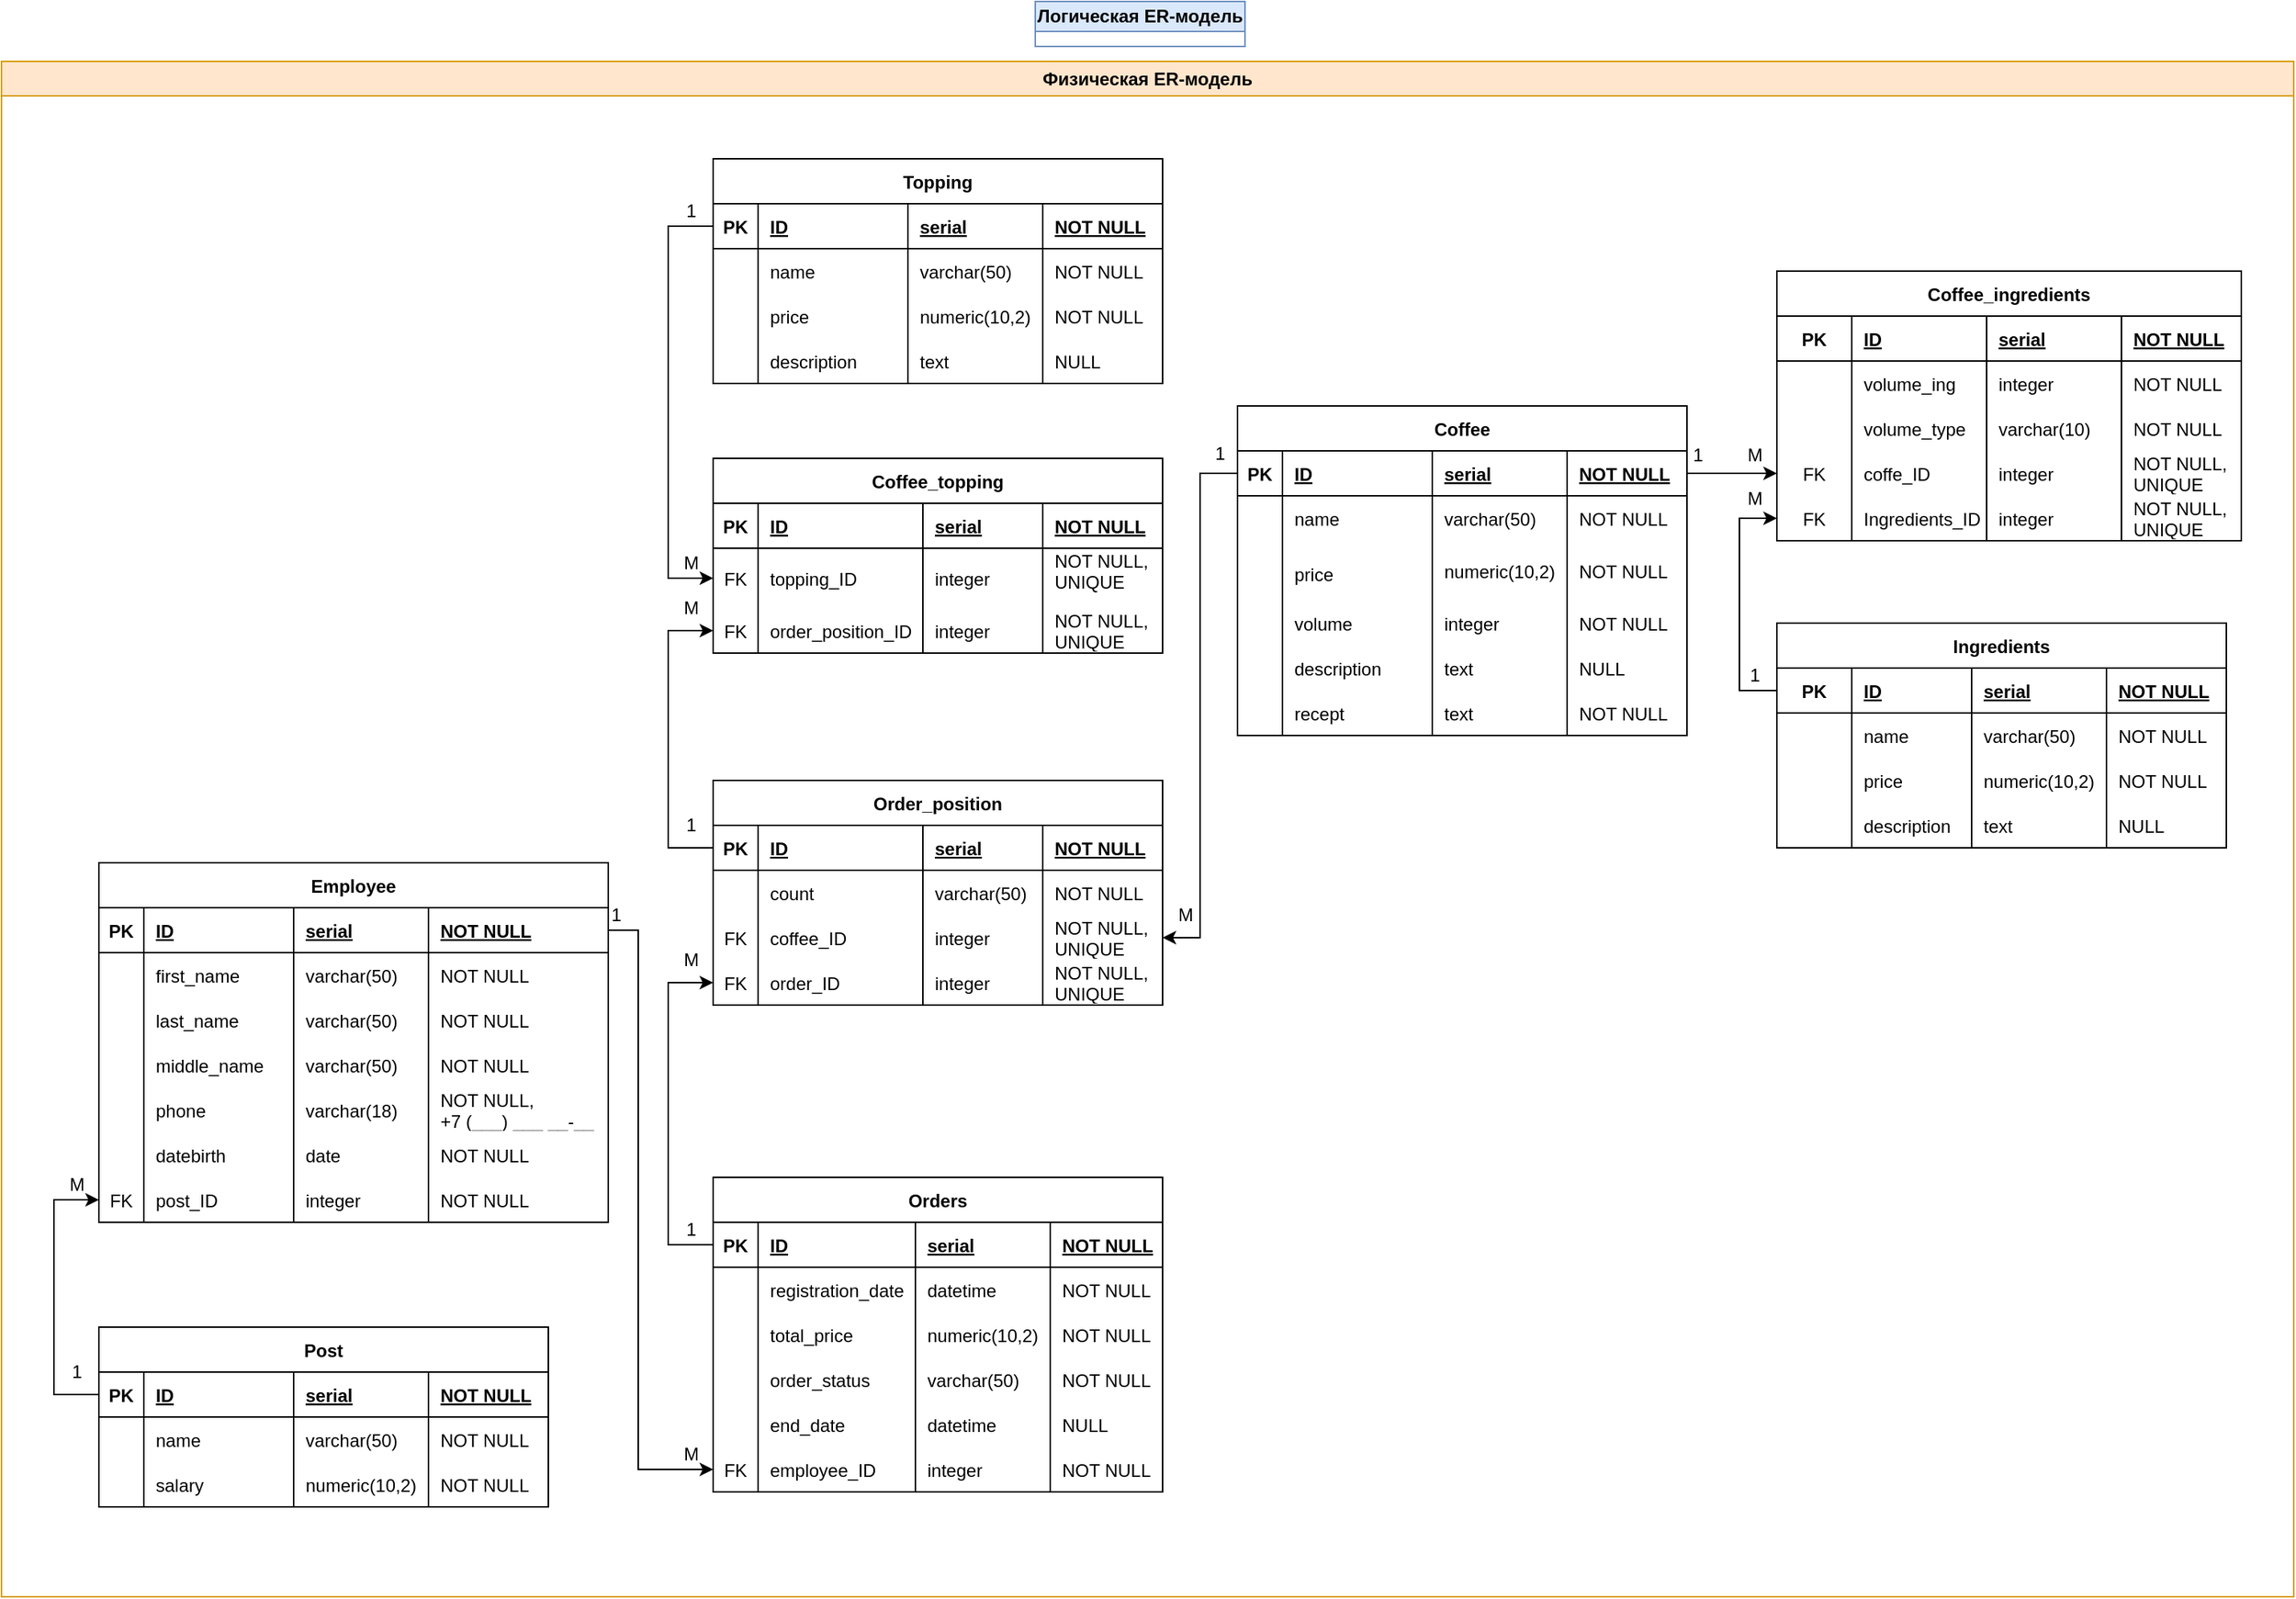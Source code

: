 <mxfile version="20.6.0" type="device"><diagram id="OaQ9MCM9sAYV7mhRFFZR" name="Страница 1"><mxGraphModel dx="3100" dy="1704" grid="1" gridSize="10" guides="1" tooltips="1" connect="1" arrows="1" fold="1" page="1" pageScale="1" pageWidth="827" pageHeight="1169" math="0" shadow="0"><root><mxCell id="0"/><mxCell id="1" parent="0"/><mxCell id="MhtC2upmsY_OmY2pd_80-72" value="Логическая ER-модель" style="swimlane;whiteSpace=wrap;html=1;fillColor=#dae8fc;strokeColor=#6c8ebf;startSize=20;" parent="1" vertex="1" collapsed="1"><mxGeometry x="760" y="130" width="140" height="30" as="geometry"><mxRectangle x="-750" y="210" width="780" height="680" as="alternateBounds"/></mxGeometry></mxCell><mxCell id="MhtC2upmsY_OmY2pd_80-1" value="Кофейный напиток" style="shape=table;startSize=30;container=1;collapsible=1;childLayout=tableLayout;fixedRows=1;rowLines=0;fontStyle=1;align=center;resizeLast=1;" parent="MhtC2upmsY_OmY2pd_80-72" vertex="1"><mxGeometry x="415" y="110" width="150" height="180" as="geometry"/></mxCell><mxCell id="MhtC2upmsY_OmY2pd_80-5" value="" style="shape=tableRow;horizontal=0;startSize=0;swimlaneHead=0;swimlaneBody=0;fillColor=none;collapsible=0;dropTarget=0;points=[[0,0.5],[1,0.5]];portConstraint=eastwest;top=0;left=0;right=0;bottom=0;" parent="MhtC2upmsY_OmY2pd_80-1" vertex="1"><mxGeometry y="30" width="150" height="30" as="geometry"/></mxCell><mxCell id="MhtC2upmsY_OmY2pd_80-7" value="Название" style="shape=partialRectangle;connectable=0;fillColor=none;top=0;left=0;bottom=0;right=0;align=left;spacingLeft=6;overflow=hidden;" parent="MhtC2upmsY_OmY2pd_80-5" vertex="1"><mxGeometry width="150" height="30" as="geometry"><mxRectangle width="150" height="30" as="alternateBounds"/></mxGeometry></mxCell><mxCell id="MhtC2upmsY_OmY2pd_80-8" value="" style="shape=tableRow;horizontal=0;startSize=0;swimlaneHead=0;swimlaneBody=0;fillColor=none;collapsible=0;dropTarget=0;points=[[0,0.5],[1,0.5]];portConstraint=eastwest;top=0;left=0;right=0;bottom=0;" parent="MhtC2upmsY_OmY2pd_80-1" vertex="1"><mxGeometry y="60" width="150" height="30" as="geometry"/></mxCell><mxCell id="MhtC2upmsY_OmY2pd_80-10" value="Цена" style="shape=partialRectangle;connectable=0;fillColor=none;top=0;left=0;bottom=0;right=0;align=left;spacingLeft=6;overflow=hidden;" parent="MhtC2upmsY_OmY2pd_80-8" vertex="1"><mxGeometry width="150" height="30" as="geometry"><mxRectangle width="150" height="30" as="alternateBounds"/></mxGeometry></mxCell><mxCell id="MhtC2upmsY_OmY2pd_80-11" value="" style="shape=tableRow;horizontal=0;startSize=0;swimlaneHead=0;swimlaneBody=0;fillColor=none;collapsible=0;dropTarget=0;points=[[0,0.5],[1,0.5]];portConstraint=eastwest;top=0;left=0;right=0;bottom=0;" parent="MhtC2upmsY_OmY2pd_80-1" vertex="1"><mxGeometry y="90" width="150" height="30" as="geometry"/></mxCell><mxCell id="MhtC2upmsY_OmY2pd_80-13" value="Объем порции" style="shape=partialRectangle;connectable=0;fillColor=none;top=0;left=0;bottom=0;right=0;align=left;spacingLeft=6;overflow=hidden;" parent="MhtC2upmsY_OmY2pd_80-11" vertex="1"><mxGeometry width="150" height="30" as="geometry"><mxRectangle width="150" height="30" as="alternateBounds"/></mxGeometry></mxCell><mxCell id="MhtC2upmsY_OmY2pd_80-364" style="shape=tableRow;horizontal=0;startSize=0;swimlaneHead=0;swimlaneBody=0;fillColor=none;collapsible=0;dropTarget=0;points=[[0,0.5],[1,0.5]];portConstraint=eastwest;top=0;left=0;right=0;bottom=0;" parent="MhtC2upmsY_OmY2pd_80-1" vertex="1"><mxGeometry y="120" width="150" height="30" as="geometry"/></mxCell><mxCell id="MhtC2upmsY_OmY2pd_80-365" value="Описание" style="shape=partialRectangle;connectable=0;fillColor=none;top=0;left=0;bottom=0;right=0;align=left;spacingLeft=6;overflow=hidden;" parent="MhtC2upmsY_OmY2pd_80-364" vertex="1"><mxGeometry width="150" height="30" as="geometry"><mxRectangle width="150" height="30" as="alternateBounds"/></mxGeometry></mxCell><mxCell id="MhtC2upmsY_OmY2pd_80-362" style="shape=tableRow;horizontal=0;startSize=0;swimlaneHead=0;swimlaneBody=0;fillColor=none;collapsible=0;dropTarget=0;points=[[0,0.5],[1,0.5]];portConstraint=eastwest;top=0;left=0;right=0;bottom=0;" parent="MhtC2upmsY_OmY2pd_80-1" vertex="1"><mxGeometry y="150" width="150" height="30" as="geometry"/></mxCell><mxCell id="MhtC2upmsY_OmY2pd_80-363" value="Рецепт" style="shape=partialRectangle;connectable=0;fillColor=none;top=0;left=0;bottom=0;right=0;align=left;spacingLeft=6;overflow=hidden;" parent="MhtC2upmsY_OmY2pd_80-362" vertex="1"><mxGeometry width="150" height="30" as="geometry"><mxRectangle width="150" height="30" as="alternateBounds"/></mxGeometry></mxCell><mxCell id="MhtC2upmsY_OmY2pd_80-332" style="edgeStyle=orthogonalEdgeStyle;rounded=0;orthogonalLoop=1;jettySize=auto;html=1;entryX=0.5;entryY=1;entryDx=0;entryDy=0;" parent="MhtC2upmsY_OmY2pd_80-72" source="MhtC2upmsY_OmY2pd_80-14" target="MhtC2upmsY_OmY2pd_80-309" edge="1"><mxGeometry relative="1" as="geometry"/></mxCell><mxCell id="MhtC2upmsY_OmY2pd_80-14" value="Ингредиенты" style="shape=table;startSize=30;container=1;collapsible=1;childLayout=tableLayout;fixedRows=1;rowLines=0;fontStyle=1;align=center;resizeLast=1;" parent="MhtC2upmsY_OmY2pd_80-72" vertex="1"><mxGeometry x="620" y="320" width="150" height="120" as="geometry"/></mxCell><mxCell id="MhtC2upmsY_OmY2pd_80-17" value="" style="shape=tableRow;horizontal=0;startSize=0;swimlaneHead=0;swimlaneBody=0;fillColor=none;collapsible=0;dropTarget=0;points=[[0,0.5],[1,0.5]];portConstraint=eastwest;top=0;left=0;right=0;bottom=0;" parent="MhtC2upmsY_OmY2pd_80-14" vertex="1"><mxGeometry y="30" width="150" height="30" as="geometry"/></mxCell><mxCell id="MhtC2upmsY_OmY2pd_80-18" value="Наименование" style="shape=partialRectangle;connectable=0;fillColor=none;top=0;left=0;bottom=0;right=0;align=left;spacingLeft=6;overflow=hidden;" parent="MhtC2upmsY_OmY2pd_80-17" vertex="1"><mxGeometry width="150" height="30" as="geometry"><mxRectangle width="150" height="30" as="alternateBounds"/></mxGeometry></mxCell><mxCell id="MhtC2upmsY_OmY2pd_80-305" style="shape=tableRow;horizontal=0;startSize=0;swimlaneHead=0;swimlaneBody=0;fillColor=none;collapsible=0;dropTarget=0;points=[[0,0.5],[1,0.5]];portConstraint=eastwest;top=0;left=0;right=0;bottom=0;" parent="MhtC2upmsY_OmY2pd_80-14" vertex="1"><mxGeometry y="60" width="150" height="30" as="geometry"/></mxCell><mxCell id="MhtC2upmsY_OmY2pd_80-306" value="Цена" style="shape=partialRectangle;connectable=0;fillColor=none;top=0;left=0;bottom=0;right=0;align=left;spacingLeft=6;overflow=hidden;" parent="MhtC2upmsY_OmY2pd_80-305" vertex="1"><mxGeometry width="150" height="30" as="geometry"><mxRectangle width="150" height="30" as="alternateBounds"/></mxGeometry></mxCell><mxCell id="MhtC2upmsY_OmY2pd_80-307" style="shape=tableRow;horizontal=0;startSize=0;swimlaneHead=0;swimlaneBody=0;fillColor=none;collapsible=0;dropTarget=0;points=[[0,0.5],[1,0.5]];portConstraint=eastwest;top=0;left=0;right=0;bottom=0;" parent="MhtC2upmsY_OmY2pd_80-14" vertex="1"><mxGeometry y="90" width="150" height="30" as="geometry"/></mxCell><mxCell id="MhtC2upmsY_OmY2pd_80-308" value="Описание" style="shape=partialRectangle;connectable=0;fillColor=none;top=0;left=0;bottom=0;right=0;align=left;spacingLeft=6;overflow=hidden;" parent="MhtC2upmsY_OmY2pd_80-307" vertex="1"><mxGeometry width="150" height="30" as="geometry"><mxRectangle width="150" height="30" as="alternateBounds"/></mxGeometry></mxCell><mxCell id="MhtC2upmsY_OmY2pd_80-21" value="Топпинги" style="shape=table;startSize=30;container=1;collapsible=1;childLayout=tableLayout;fixedRows=1;rowLines=0;fontStyle=1;align=center;resizeLast=1;" parent="MhtC2upmsY_OmY2pd_80-72" vertex="1"><mxGeometry x="230" y="110" width="150" height="120" as="geometry"/></mxCell><mxCell id="MhtC2upmsY_OmY2pd_80-22" value="" style="shape=tableRow;horizontal=0;startSize=0;swimlaneHead=0;swimlaneBody=0;fillColor=none;collapsible=0;dropTarget=0;points=[[0,0.5],[1,0.5]];portConstraint=eastwest;top=0;left=0;right=0;bottom=0;" parent="MhtC2upmsY_OmY2pd_80-21" vertex="1"><mxGeometry y="30" width="150" height="30" as="geometry"/></mxCell><mxCell id="MhtC2upmsY_OmY2pd_80-23" value="Название" style="shape=partialRectangle;connectable=0;fillColor=none;top=0;left=0;bottom=0;right=0;align=left;spacingLeft=6;overflow=hidden;" parent="MhtC2upmsY_OmY2pd_80-22" vertex="1"><mxGeometry width="150" height="30" as="geometry"><mxRectangle width="150" height="30" as="alternateBounds"/></mxGeometry></mxCell><mxCell id="MhtC2upmsY_OmY2pd_80-24" value="" style="shape=tableRow;horizontal=0;startSize=0;swimlaneHead=0;swimlaneBody=0;fillColor=none;collapsible=0;dropTarget=0;points=[[0,0.5],[1,0.5]];portConstraint=eastwest;top=0;left=0;right=0;bottom=0;" parent="MhtC2upmsY_OmY2pd_80-21" vertex="1"><mxGeometry y="60" width="150" height="30" as="geometry"/></mxCell><mxCell id="MhtC2upmsY_OmY2pd_80-25" value="Цена" style="shape=partialRectangle;connectable=0;fillColor=none;top=0;left=0;bottom=0;right=0;align=left;spacingLeft=6;overflow=hidden;" parent="MhtC2upmsY_OmY2pd_80-24" vertex="1"><mxGeometry width="150" height="30" as="geometry"><mxRectangle width="150" height="30" as="alternateBounds"/></mxGeometry></mxCell><mxCell id="MhtC2upmsY_OmY2pd_80-360" style="shape=tableRow;horizontal=0;startSize=0;swimlaneHead=0;swimlaneBody=0;fillColor=none;collapsible=0;dropTarget=0;points=[[0,0.5],[1,0.5]];portConstraint=eastwest;top=0;left=0;right=0;bottom=0;" parent="MhtC2upmsY_OmY2pd_80-21" vertex="1"><mxGeometry y="90" width="150" height="30" as="geometry"/></mxCell><mxCell id="MhtC2upmsY_OmY2pd_80-361" value="Описание" style="shape=partialRectangle;connectable=0;fillColor=none;top=0;left=0;bottom=0;right=0;align=left;spacingLeft=6;overflow=hidden;" parent="MhtC2upmsY_OmY2pd_80-360" vertex="1"><mxGeometry width="150" height="30" as="geometry"><mxRectangle width="150" height="30" as="alternateBounds"/></mxGeometry></mxCell><mxCell id="MhtC2upmsY_OmY2pd_80-357" style="edgeStyle=orthogonalEdgeStyle;rounded=0;orthogonalLoop=1;jettySize=auto;html=1;entryX=0.428;entryY=0.992;entryDx=0;entryDy=0;entryPerimeter=0;" parent="MhtC2upmsY_OmY2pd_80-72" source="MhtC2upmsY_OmY2pd_80-28" target="MhtC2upmsY_OmY2pd_80-348" edge="1"><mxGeometry relative="1" as="geometry"/></mxCell><mxCell id="MhtC2upmsY_OmY2pd_80-28" value="Заказ" style="shape=table;startSize=30;container=1;collapsible=1;childLayout=tableLayout;fixedRows=1;rowLines=0;fontStyle=1;align=center;resizeLast=1;" parent="MhtC2upmsY_OmY2pd_80-72" vertex="1"><mxGeometry x="230" y="480" width="150" height="150" as="geometry"/></mxCell><mxCell id="MhtC2upmsY_OmY2pd_80-29" value="" style="shape=tableRow;horizontal=0;startSize=0;swimlaneHead=0;swimlaneBody=0;fillColor=none;collapsible=0;dropTarget=0;points=[[0,0.5],[1,0.5]];portConstraint=eastwest;top=0;left=0;right=0;bottom=0;" parent="MhtC2upmsY_OmY2pd_80-28" vertex="1"><mxGeometry y="30" width="150" height="30" as="geometry"/></mxCell><mxCell id="MhtC2upmsY_OmY2pd_80-30" value="Дата начала заказа" style="shape=partialRectangle;connectable=0;fillColor=none;top=0;left=0;bottom=0;right=0;align=left;spacingLeft=6;overflow=hidden;" parent="MhtC2upmsY_OmY2pd_80-29" vertex="1"><mxGeometry width="150" height="30" as="geometry"><mxRectangle width="150" height="30" as="alternateBounds"/></mxGeometry></mxCell><mxCell id="MhtC2upmsY_OmY2pd_80-31" value="" style="shape=tableRow;horizontal=0;startSize=0;swimlaneHead=0;swimlaneBody=0;fillColor=none;collapsible=0;dropTarget=0;points=[[0,0.5],[1,0.5]];portConstraint=eastwest;top=0;left=0;right=0;bottom=0;" parent="MhtC2upmsY_OmY2pd_80-28" vertex="1"><mxGeometry y="60" width="150" height="30" as="geometry"/></mxCell><mxCell id="MhtC2upmsY_OmY2pd_80-32" value="Общая стоимость" style="shape=partialRectangle;connectable=0;fillColor=none;top=0;left=0;bottom=0;right=0;align=left;spacingLeft=6;overflow=hidden;" parent="MhtC2upmsY_OmY2pd_80-31" vertex="1"><mxGeometry width="150" height="30" as="geometry"><mxRectangle width="150" height="30" as="alternateBounds"/></mxGeometry></mxCell><mxCell id="MhtC2upmsY_OmY2pd_80-33" value="" style="shape=tableRow;horizontal=0;startSize=0;swimlaneHead=0;swimlaneBody=0;fillColor=none;collapsible=0;dropTarget=0;points=[[0,0.5],[1,0.5]];portConstraint=eastwest;top=0;left=0;right=0;bottom=0;" parent="MhtC2upmsY_OmY2pd_80-28" vertex="1"><mxGeometry y="90" width="150" height="30" as="geometry"/></mxCell><mxCell id="MhtC2upmsY_OmY2pd_80-34" value="Статус заказа" style="shape=partialRectangle;connectable=0;fillColor=none;top=0;left=0;bottom=0;right=0;align=left;spacingLeft=6;overflow=hidden;" parent="MhtC2upmsY_OmY2pd_80-33" vertex="1"><mxGeometry width="150" height="30" as="geometry"><mxRectangle width="150" height="30" as="alternateBounds"/></mxGeometry></mxCell><mxCell id="MhtC2upmsY_OmY2pd_80-37" style="shape=tableRow;horizontal=0;startSize=0;swimlaneHead=0;swimlaneBody=0;fillColor=none;collapsible=0;dropTarget=0;points=[[0,0.5],[1,0.5]];portConstraint=eastwest;top=0;left=0;right=0;bottom=0;" parent="MhtC2upmsY_OmY2pd_80-28" vertex="1"><mxGeometry y="120" width="150" height="30" as="geometry"/></mxCell><mxCell id="MhtC2upmsY_OmY2pd_80-38" value="Окончание выполнения" style="shape=partialRectangle;connectable=0;fillColor=none;top=0;left=0;bottom=0;right=0;align=left;spacingLeft=6;overflow=hidden;" parent="MhtC2upmsY_OmY2pd_80-37" vertex="1"><mxGeometry width="150" height="30" as="geometry"><mxRectangle width="150" height="30" as="alternateBounds"/></mxGeometry></mxCell><mxCell id="MhtC2upmsY_OmY2pd_80-39" value="Сотрудники " style="shape=table;startSize=30;container=1;collapsible=1;childLayout=tableLayout;fixedRows=1;rowLines=0;fontStyle=1;align=center;resizeLast=1;" parent="MhtC2upmsY_OmY2pd_80-72" vertex="1"><mxGeometry x="15" y="310" width="150" height="180" as="geometry"/></mxCell><mxCell id="MhtC2upmsY_OmY2pd_80-40" value="" style="shape=tableRow;horizontal=0;startSize=0;swimlaneHead=0;swimlaneBody=0;fillColor=none;collapsible=0;dropTarget=0;points=[[0,0.5],[1,0.5]];portConstraint=eastwest;top=0;left=0;right=0;bottom=0;" parent="MhtC2upmsY_OmY2pd_80-39" vertex="1"><mxGeometry y="30" width="150" height="30" as="geometry"/></mxCell><mxCell id="MhtC2upmsY_OmY2pd_80-41" value="Фамилия" style="shape=partialRectangle;connectable=0;fillColor=none;top=0;left=0;bottom=0;right=0;align=left;spacingLeft=6;overflow=hidden;" parent="MhtC2upmsY_OmY2pd_80-40" vertex="1"><mxGeometry width="150" height="30" as="geometry"><mxRectangle width="150" height="30" as="alternateBounds"/></mxGeometry></mxCell><mxCell id="MhtC2upmsY_OmY2pd_80-42" value="" style="shape=tableRow;horizontal=0;startSize=0;swimlaneHead=0;swimlaneBody=0;fillColor=none;collapsible=0;dropTarget=0;points=[[0,0.5],[1,0.5]];portConstraint=eastwest;top=0;left=0;right=0;bottom=0;" parent="MhtC2upmsY_OmY2pd_80-39" vertex="1"><mxGeometry y="60" width="150" height="30" as="geometry"/></mxCell><mxCell id="MhtC2upmsY_OmY2pd_80-43" value="Имя" style="shape=partialRectangle;connectable=0;fillColor=none;top=0;left=0;bottom=0;right=0;align=left;spacingLeft=6;overflow=hidden;" parent="MhtC2upmsY_OmY2pd_80-42" vertex="1"><mxGeometry width="150" height="30" as="geometry"><mxRectangle width="150" height="30" as="alternateBounds"/></mxGeometry></mxCell><mxCell id="MhtC2upmsY_OmY2pd_80-44" value="" style="shape=tableRow;horizontal=0;startSize=0;swimlaneHead=0;swimlaneBody=0;fillColor=none;collapsible=0;dropTarget=0;points=[[0,0.5],[1,0.5]];portConstraint=eastwest;top=0;left=0;right=0;bottom=0;" parent="MhtC2upmsY_OmY2pd_80-39" vertex="1"><mxGeometry y="90" width="150" height="30" as="geometry"/></mxCell><mxCell id="MhtC2upmsY_OmY2pd_80-45" value="Отчество" style="shape=partialRectangle;connectable=0;fillColor=none;top=0;left=0;bottom=0;right=0;align=left;spacingLeft=6;overflow=hidden;" parent="MhtC2upmsY_OmY2pd_80-44" vertex="1"><mxGeometry width="150" height="30" as="geometry"><mxRectangle width="150" height="30" as="alternateBounds"/></mxGeometry></mxCell><mxCell id="MhtC2upmsY_OmY2pd_80-46" style="shape=tableRow;horizontal=0;startSize=0;swimlaneHead=0;swimlaneBody=0;fillColor=none;collapsible=0;dropTarget=0;points=[[0,0.5],[1,0.5]];portConstraint=eastwest;top=0;left=0;right=0;bottom=0;" parent="MhtC2upmsY_OmY2pd_80-39" vertex="1"><mxGeometry y="120" width="150" height="30" as="geometry"/></mxCell><mxCell id="MhtC2upmsY_OmY2pd_80-47" value="Телефон" style="shape=partialRectangle;connectable=0;fillColor=none;top=0;left=0;bottom=0;right=0;align=left;spacingLeft=6;overflow=hidden;" parent="MhtC2upmsY_OmY2pd_80-46" vertex="1"><mxGeometry width="150" height="30" as="geometry"><mxRectangle width="150" height="30" as="alternateBounds"/></mxGeometry></mxCell><mxCell id="MhtC2upmsY_OmY2pd_80-48" style="shape=tableRow;horizontal=0;startSize=0;swimlaneHead=0;swimlaneBody=0;fillColor=none;collapsible=0;dropTarget=0;points=[[0,0.5],[1,0.5]];portConstraint=eastwest;top=0;left=0;right=0;bottom=0;" parent="MhtC2upmsY_OmY2pd_80-39" vertex="1"><mxGeometry y="150" width="150" height="30" as="geometry"/></mxCell><mxCell id="MhtC2upmsY_OmY2pd_80-49" value="День рождения" style="shape=partialRectangle;connectable=0;fillColor=none;top=0;left=0;bottom=0;right=0;align=left;spacingLeft=6;overflow=hidden;" parent="MhtC2upmsY_OmY2pd_80-48" vertex="1"><mxGeometry width="150" height="30" as="geometry"><mxRectangle width="150" height="30" as="alternateBounds"/></mxGeometry></mxCell><mxCell id="MhtC2upmsY_OmY2pd_80-57" style="edgeStyle=orthogonalEdgeStyle;rounded=0;orthogonalLoop=1;jettySize=auto;html=1;entryX=0.5;entryY=1;entryDx=0;entryDy=0;entryPerimeter=0;" parent="MhtC2upmsY_OmY2pd_80-72" source="MhtC2upmsY_OmY2pd_80-52" edge="1"><mxGeometry relative="1" as="geometry"/></mxCell><mxCell id="MhtC2upmsY_OmY2pd_80-368" style="edgeStyle=orthogonalEdgeStyle;rounded=0;orthogonalLoop=1;jettySize=auto;html=1;entryX=0.505;entryY=0.992;entryDx=0;entryDy=0;entryPerimeter=0;" parent="MhtC2upmsY_OmY2pd_80-72" source="MhtC2upmsY_OmY2pd_80-52" target="MhtC2upmsY_OmY2pd_80-48" edge="1"><mxGeometry relative="1" as="geometry"/></mxCell><mxCell id="MhtC2upmsY_OmY2pd_80-52" value="Должность" style="shape=table;startSize=30;container=1;collapsible=1;childLayout=tableLayout;fixedRows=1;rowLines=0;fontStyle=1;align=center;resizeLast=1;" parent="MhtC2upmsY_OmY2pd_80-72" vertex="1"><mxGeometry x="15" y="560" width="150" height="90" as="geometry"/></mxCell><mxCell id="MhtC2upmsY_OmY2pd_80-53" value="" style="shape=tableRow;horizontal=0;startSize=0;swimlaneHead=0;swimlaneBody=0;fillColor=none;collapsible=0;dropTarget=0;points=[[0,0.5],[1,0.5]];portConstraint=eastwest;top=0;left=0;right=0;bottom=0;" parent="MhtC2upmsY_OmY2pd_80-52" vertex="1"><mxGeometry y="30" width="150" height="30" as="geometry"/></mxCell><mxCell id="MhtC2upmsY_OmY2pd_80-54" value="Название" style="shape=partialRectangle;connectable=0;fillColor=none;top=0;left=0;bottom=0;right=0;align=left;spacingLeft=6;overflow=hidden;" parent="MhtC2upmsY_OmY2pd_80-53" vertex="1"><mxGeometry width="150" height="30" as="geometry"><mxRectangle width="150" height="30" as="alternateBounds"/></mxGeometry></mxCell><mxCell id="MhtC2upmsY_OmY2pd_80-55" value="" style="shape=tableRow;horizontal=0;startSize=0;swimlaneHead=0;swimlaneBody=0;fillColor=none;collapsible=0;dropTarget=0;points=[[0,0.5],[1,0.5]];portConstraint=eastwest;top=0;left=0;right=0;bottom=0;" parent="MhtC2upmsY_OmY2pd_80-52" vertex="1"><mxGeometry y="60" width="150" height="30" as="geometry"/></mxCell><mxCell id="MhtC2upmsY_OmY2pd_80-56" value="Оклад" style="shape=partialRectangle;connectable=0;fillColor=none;top=0;left=0;bottom=0;right=0;align=left;spacingLeft=6;overflow=hidden;" parent="MhtC2upmsY_OmY2pd_80-55" vertex="1"><mxGeometry width="150" height="30" as="geometry"><mxRectangle width="150" height="30" as="alternateBounds"/></mxGeometry></mxCell><mxCell id="MhtC2upmsY_OmY2pd_80-58" style="edgeStyle=orthogonalEdgeStyle;rounded=0;orthogonalLoop=1;jettySize=auto;html=1;exitX=1;exitY=0.5;exitDx=0;exitDy=0;entryX=0;entryY=0.5;entryDx=0;entryDy=0;" parent="MhtC2upmsY_OmY2pd_80-72" source="MhtC2upmsY_OmY2pd_80-40" edge="1"><mxGeometry relative="1" as="geometry"/></mxCell><mxCell id="MhtC2upmsY_OmY2pd_80-62" value="1" style="text;html=1;align=center;verticalAlign=middle;resizable=0;points=[];autosize=1;strokeColor=none;fillColor=none;" parent="MhtC2upmsY_OmY2pd_80-72" vertex="1"><mxGeometry x="85" y="530" width="30" height="30" as="geometry"/></mxCell><mxCell id="MhtC2upmsY_OmY2pd_80-63" value="М" style="text;html=1;align=center;verticalAlign=middle;resizable=0;points=[];autosize=1;strokeColor=none;fillColor=none;" parent="MhtC2upmsY_OmY2pd_80-72" vertex="1"><mxGeometry x="85" y="490" width="30" height="30" as="geometry"/></mxCell><mxCell id="MhtC2upmsY_OmY2pd_80-64" value="1" style="text;html=1;align=center;verticalAlign=middle;resizable=0;points=[];autosize=1;strokeColor=none;fillColor=none;" parent="MhtC2upmsY_OmY2pd_80-72" vertex="1"><mxGeometry x="160" y="330" width="30" height="30" as="geometry"/></mxCell><mxCell id="MhtC2upmsY_OmY2pd_80-66" value="М" style="text;html=1;align=center;verticalAlign=middle;resizable=0;points=[];autosize=1;strokeColor=none;fillColor=none;" parent="MhtC2upmsY_OmY2pd_80-72" vertex="1"><mxGeometry x="385" y="340" width="30" height="30" as="geometry"/></mxCell><mxCell id="MhtC2upmsY_OmY2pd_80-67" value="М" style="text;html=1;align=center;verticalAlign=middle;resizable=0;points=[];autosize=1;strokeColor=none;fillColor=none;" parent="MhtC2upmsY_OmY2pd_80-72" vertex="1"><mxGeometry x="210" y="360" width="30" height="30" as="geometry"/></mxCell><mxCell id="MhtC2upmsY_OmY2pd_80-68" value="1" style="text;html=1;align=center;verticalAlign=middle;resizable=0;points=[];autosize=1;strokeColor=none;fillColor=none;" parent="MhtC2upmsY_OmY2pd_80-72" vertex="1"><mxGeometry x="690" y="290" width="30" height="30" as="geometry"/></mxCell><mxCell id="MhtC2upmsY_OmY2pd_80-69" value="1" style="text;html=1;align=center;verticalAlign=middle;resizable=0;points=[];autosize=1;strokeColor=none;fillColor=none;" parent="MhtC2upmsY_OmY2pd_80-72" vertex="1"><mxGeometry x="410" y="220" width="30" height="30" as="geometry"/></mxCell><mxCell id="MhtC2upmsY_OmY2pd_80-70" value="М" style="text;html=1;align=center;verticalAlign=middle;resizable=0;points=[];autosize=1;strokeColor=none;fillColor=none;" parent="MhtC2upmsY_OmY2pd_80-72" vertex="1"><mxGeometry x="300" y="430" width="30" height="30" as="geometry"/></mxCell><mxCell id="MhtC2upmsY_OmY2pd_80-71" value="М" style="text;html=1;align=center;verticalAlign=middle;resizable=0;points=[];autosize=1;strokeColor=none;fillColor=none;" parent="MhtC2upmsY_OmY2pd_80-72" vertex="1"><mxGeometry x="204" y="185" width="30" height="30" as="geometry"/></mxCell><mxCell id="MhtC2upmsY_OmY2pd_80-309" value="Ингредиенты для кофе" style="shape=table;startSize=30;container=1;collapsible=1;childLayout=tableLayout;fixedRows=1;rowLines=0;fontStyle=1;align=center;resizeLast=1;" parent="MhtC2upmsY_OmY2pd_80-72" vertex="1"><mxGeometry x="620" y="120" width="150" height="90" as="geometry"/></mxCell><mxCell id="MhtC2upmsY_OmY2pd_80-310" value="" style="shape=tableRow;horizontal=0;startSize=0;swimlaneHead=0;swimlaneBody=0;fillColor=none;collapsible=0;dropTarget=0;points=[[0,0.5],[1,0.5]];portConstraint=eastwest;top=0;left=0;right=0;bottom=0;" parent="MhtC2upmsY_OmY2pd_80-309" vertex="1"><mxGeometry y="30" width="150" height="30" as="geometry"/></mxCell><mxCell id="MhtC2upmsY_OmY2pd_80-311" value="Объем" style="shape=partialRectangle;connectable=0;fillColor=none;top=0;left=0;bottom=0;right=0;align=left;spacingLeft=6;overflow=hidden;" parent="MhtC2upmsY_OmY2pd_80-310" vertex="1"><mxGeometry width="150" height="30" as="geometry"><mxRectangle width="150" height="30" as="alternateBounds"/></mxGeometry></mxCell><mxCell id="MhtC2upmsY_OmY2pd_80-312" style="shape=tableRow;horizontal=0;startSize=0;swimlaneHead=0;swimlaneBody=0;fillColor=none;collapsible=0;dropTarget=0;points=[[0,0.5],[1,0.5]];portConstraint=eastwest;top=0;left=0;right=0;bottom=0;" parent="MhtC2upmsY_OmY2pd_80-309" vertex="1"><mxGeometry y="60" width="150" height="30" as="geometry"/></mxCell><mxCell id="MhtC2upmsY_OmY2pd_80-313" value="Тип объема" style="shape=partialRectangle;connectable=0;fillColor=none;top=0;left=0;bottom=0;right=0;align=left;spacingLeft=6;overflow=hidden;" parent="MhtC2upmsY_OmY2pd_80-312" vertex="1"><mxGeometry width="150" height="30" as="geometry"><mxRectangle width="150" height="30" as="alternateBounds"/></mxGeometry></mxCell><mxCell id="MhtC2upmsY_OmY2pd_80-345" value="М" style="text;html=1;align=center;verticalAlign=middle;resizable=0;points=[];autosize=1;strokeColor=none;fillColor=none;" parent="MhtC2upmsY_OmY2pd_80-72" vertex="1"><mxGeometry x="690" y="210" width="30" height="30" as="geometry"/></mxCell><mxCell id="MhtC2upmsY_OmY2pd_80-346" value="М" style="text;html=1;align=center;verticalAlign=middle;resizable=0;points=[];autosize=1;strokeColor=none;fillColor=none;" parent="MhtC2upmsY_OmY2pd_80-72" vertex="1"><mxGeometry x="590" y="160" width="30" height="30" as="geometry"/></mxCell><mxCell id="MhtC2upmsY_OmY2pd_80-347" value="Позиция заказа" style="shape=table;startSize=30;container=1;collapsible=1;childLayout=tableLayout;fixedRows=1;rowLines=0;fontStyle=1;align=center;resizeLast=1;" parent="MhtC2upmsY_OmY2pd_80-72" vertex="1"><mxGeometry x="240" y="370" width="150" height="60" as="geometry"/></mxCell><mxCell id="MhtC2upmsY_OmY2pd_80-348" value="" style="shape=tableRow;horizontal=0;startSize=0;swimlaneHead=0;swimlaneBody=0;fillColor=none;collapsible=0;dropTarget=0;points=[[0,0.5],[1,0.5]];portConstraint=eastwest;top=0;left=0;right=0;bottom=0;" parent="MhtC2upmsY_OmY2pd_80-347" vertex="1"><mxGeometry y="30" width="150" height="30" as="geometry"/></mxCell><mxCell id="MhtC2upmsY_OmY2pd_80-349" value="Количество кофе" style="shape=partialRectangle;connectable=0;fillColor=none;top=0;left=0;bottom=0;right=0;align=left;spacingLeft=6;overflow=hidden;" parent="MhtC2upmsY_OmY2pd_80-348" vertex="1"><mxGeometry width="150" height="30" as="geometry"><mxRectangle width="150" height="30" as="alternateBounds"/></mxGeometry></mxCell><mxCell id="MhtC2upmsY_OmY2pd_80-352" style="edgeStyle=orthogonalEdgeStyle;rounded=0;orthogonalLoop=1;jettySize=auto;html=1;entryX=0;entryY=0.25;entryDx=0;entryDy=0;exitX=-0.003;exitY=0.306;exitDx=0;exitDy=0;exitPerimeter=0;" parent="MhtC2upmsY_OmY2pd_80-72" source="MhtC2upmsY_OmY2pd_80-360" target="MhtC2upmsY_OmY2pd_80-347" edge="1"><mxGeometry relative="1" as="geometry"><Array as="points"><mxPoint x="210" y="209"/><mxPoint x="210" y="385"/></Array></mxGeometry></mxCell><mxCell id="MhtC2upmsY_OmY2pd_80-355" value="1" style="text;html=1;align=center;verticalAlign=middle;resizable=0;points=[];autosize=1;strokeColor=none;fillColor=none;" parent="MhtC2upmsY_OmY2pd_80-72" vertex="1"><mxGeometry x="390" y="185" width="30" height="30" as="geometry"/></mxCell><mxCell id="MhtC2upmsY_OmY2pd_80-358" value="1" style="text;html=1;align=center;verticalAlign=middle;resizable=0;points=[];autosize=1;strokeColor=none;fillColor=none;" parent="MhtC2upmsY_OmY2pd_80-72" vertex="1"><mxGeometry x="300" y="460" width="30" height="30" as="geometry"/></mxCell><mxCell id="MhtC2upmsY_OmY2pd_80-359" value="М" style="text;html=1;align=center;verticalAlign=middle;resizable=0;points=[];autosize=1;strokeColor=none;fillColor=none;" parent="MhtC2upmsY_OmY2pd_80-72" vertex="1"><mxGeometry x="204" y="590" width="30" height="30" as="geometry"/></mxCell><mxCell id="MhtC2upmsY_OmY2pd_80-366" style="edgeStyle=orthogonalEdgeStyle;rounded=0;orthogonalLoop=1;jettySize=auto;html=1;entryX=-0.007;entryY=0.129;entryDx=0;entryDy=0;entryPerimeter=0;" parent="MhtC2upmsY_OmY2pd_80-72" source="MhtC2upmsY_OmY2pd_80-8" target="MhtC2upmsY_OmY2pd_80-312" edge="1"><mxGeometry relative="1" as="geometry"/></mxCell><mxCell id="MhtC2upmsY_OmY2pd_80-367" style="edgeStyle=orthogonalEdgeStyle;rounded=0;orthogonalLoop=1;jettySize=auto;html=1;entryX=0;entryY=0.5;entryDx=0;entryDy=0;" parent="MhtC2upmsY_OmY2pd_80-72" source="MhtC2upmsY_OmY2pd_80-40" target="MhtC2upmsY_OmY2pd_80-37" edge="1"><mxGeometry relative="1" as="geometry"><Array as="points"><mxPoint x="190" y="355"/><mxPoint x="190" y="615"/></Array></mxGeometry></mxCell><mxCell id="MhtC2upmsY_OmY2pd_80-477" style="edgeStyle=orthogonalEdgeStyle;rounded=0;orthogonalLoop=1;jettySize=auto;html=1;entryX=1;entryY=0;entryDx=0;entryDy=0;" parent="MhtC2upmsY_OmY2pd_80-72" source="MhtC2upmsY_OmY2pd_80-11" target="MhtC2upmsY_OmY2pd_80-347" edge="1"><mxGeometry relative="1" as="geometry"/></mxCell><mxCell id="MhtC2upmsY_OmY2pd_80-484" value="1" style="text;html=1;align=center;verticalAlign=middle;resizable=0;points=[];autosize=1;strokeColor=none;fillColor=none;" parent="MhtC2upmsY_OmY2pd_80-72" vertex="1"><mxGeometry x="560" y="160" width="30" height="30" as="geometry"/></mxCell><mxCell id="MhtC2upmsY_OmY2pd_80-485" value="Физическая ER-модель" style="swimlane;whiteSpace=wrap;html=1;fillColor=#ffe6cc;strokeColor=#d79b00;" parent="1" vertex="1"><mxGeometry x="70" y="170" width="1530" height="1025" as="geometry"><mxRectangle x="610" y="810" width="180" height="30" as="alternateBounds"/></mxGeometry></mxCell><mxCell id="MhtC2upmsY_OmY2pd_80-73" value="Topping" style="shape=table;startSize=30;container=1;collapsible=1;childLayout=tableLayout;fixedRows=1;rowLines=0;fontStyle=1;align=center;resizeLast=1;" parent="MhtC2upmsY_OmY2pd_80-485" vertex="1"><mxGeometry x="475" y="65" width="300" height="150" as="geometry"/></mxCell><mxCell id="MhtC2upmsY_OmY2pd_80-74" value="" style="shape=tableRow;horizontal=0;startSize=0;swimlaneHead=0;swimlaneBody=0;fillColor=none;collapsible=0;dropTarget=0;points=[[0,0.5],[1,0.5]];portConstraint=eastwest;top=0;left=0;right=0;bottom=1;" parent="MhtC2upmsY_OmY2pd_80-73" vertex="1"><mxGeometry y="30" width="300" height="30" as="geometry"/></mxCell><mxCell id="MhtC2upmsY_OmY2pd_80-75" value="PK" style="shape=partialRectangle;connectable=0;fillColor=none;top=0;left=0;bottom=0;right=0;fontStyle=1;overflow=hidden;" parent="MhtC2upmsY_OmY2pd_80-74" vertex="1"><mxGeometry width="30" height="30" as="geometry"><mxRectangle width="30" height="30" as="alternateBounds"/></mxGeometry></mxCell><mxCell id="MhtC2upmsY_OmY2pd_80-76" value="ID" style="shape=partialRectangle;connectable=0;fillColor=none;top=0;left=0;bottom=0;right=0;align=left;spacingLeft=6;fontStyle=5;overflow=hidden;" parent="MhtC2upmsY_OmY2pd_80-74" vertex="1"><mxGeometry x="30" width="100" height="30" as="geometry"><mxRectangle width="100" height="30" as="alternateBounds"/></mxGeometry></mxCell><mxCell id="MhtC2upmsY_OmY2pd_80-86" value="serial" style="shape=partialRectangle;connectable=0;fillColor=none;top=0;left=0;bottom=0;right=0;align=left;spacingLeft=6;fontStyle=5;overflow=hidden;" parent="MhtC2upmsY_OmY2pd_80-74" vertex="1"><mxGeometry x="130" width="90" height="30" as="geometry"><mxRectangle width="90" height="30" as="alternateBounds"/></mxGeometry></mxCell><mxCell id="MhtC2upmsY_OmY2pd_80-90" value="NOT NULL" style="shape=partialRectangle;connectable=0;fillColor=none;top=0;left=0;bottom=0;right=0;align=left;spacingLeft=6;fontStyle=5;overflow=hidden;" parent="MhtC2upmsY_OmY2pd_80-74" vertex="1"><mxGeometry x="220" width="80" height="30" as="geometry"><mxRectangle width="80" height="30" as="alternateBounds"/></mxGeometry></mxCell><mxCell id="MhtC2upmsY_OmY2pd_80-77" value="" style="shape=tableRow;horizontal=0;startSize=0;swimlaneHead=0;swimlaneBody=0;fillColor=none;collapsible=0;dropTarget=0;points=[[0,0.5],[1,0.5]];portConstraint=eastwest;top=0;left=0;right=0;bottom=0;" parent="MhtC2upmsY_OmY2pd_80-73" vertex="1"><mxGeometry y="60" width="300" height="30" as="geometry"/></mxCell><mxCell id="MhtC2upmsY_OmY2pd_80-78" value="" style="shape=partialRectangle;connectable=0;fillColor=none;top=0;left=0;bottom=0;right=0;editable=1;overflow=hidden;" parent="MhtC2upmsY_OmY2pd_80-77" vertex="1"><mxGeometry width="30" height="30" as="geometry"><mxRectangle width="30" height="30" as="alternateBounds"/></mxGeometry></mxCell><mxCell id="MhtC2upmsY_OmY2pd_80-79" value="name" style="shape=partialRectangle;connectable=0;fillColor=none;top=0;left=0;bottom=0;right=0;align=left;spacingLeft=6;overflow=hidden;" parent="MhtC2upmsY_OmY2pd_80-77" vertex="1"><mxGeometry x="30" width="100" height="30" as="geometry"><mxRectangle width="100" height="30" as="alternateBounds"/></mxGeometry></mxCell><mxCell id="MhtC2upmsY_OmY2pd_80-87" value="varchar(50)" style="shape=partialRectangle;connectable=0;fillColor=none;top=0;left=0;bottom=0;right=0;align=left;spacingLeft=6;overflow=hidden;" parent="MhtC2upmsY_OmY2pd_80-77" vertex="1"><mxGeometry x="130" width="90" height="30" as="geometry"><mxRectangle width="90" height="30" as="alternateBounds"/></mxGeometry></mxCell><mxCell id="MhtC2upmsY_OmY2pd_80-91" value="NOT NULL" style="shape=partialRectangle;connectable=0;fillColor=none;top=0;left=0;bottom=0;right=0;align=left;spacingLeft=6;overflow=hidden;" parent="MhtC2upmsY_OmY2pd_80-77" vertex="1"><mxGeometry x="220" width="80" height="30" as="geometry"><mxRectangle width="80" height="30" as="alternateBounds"/></mxGeometry></mxCell><mxCell id="MhtC2upmsY_OmY2pd_80-80" value="" style="shape=tableRow;horizontal=0;startSize=0;swimlaneHead=0;swimlaneBody=0;fillColor=none;collapsible=0;dropTarget=0;points=[[0,0.5],[1,0.5]];portConstraint=eastwest;top=0;left=0;right=0;bottom=0;" parent="MhtC2upmsY_OmY2pd_80-73" vertex="1"><mxGeometry y="90" width="300" height="30" as="geometry"/></mxCell><mxCell id="MhtC2upmsY_OmY2pd_80-81" value="" style="shape=partialRectangle;connectable=0;fillColor=none;top=0;left=0;bottom=0;right=0;editable=1;overflow=hidden;" parent="MhtC2upmsY_OmY2pd_80-80" vertex="1"><mxGeometry width="30" height="30" as="geometry"><mxRectangle width="30" height="30" as="alternateBounds"/></mxGeometry></mxCell><mxCell id="MhtC2upmsY_OmY2pd_80-82" value="price" style="shape=partialRectangle;connectable=0;fillColor=none;top=0;left=0;bottom=0;right=0;align=left;spacingLeft=6;overflow=hidden;" parent="MhtC2upmsY_OmY2pd_80-80" vertex="1"><mxGeometry x="30" width="100" height="30" as="geometry"><mxRectangle width="100" height="30" as="alternateBounds"/></mxGeometry></mxCell><mxCell id="MhtC2upmsY_OmY2pd_80-88" value="numeric(10,2)" style="shape=partialRectangle;connectable=0;fillColor=none;top=0;left=0;bottom=0;right=0;align=left;spacingLeft=6;overflow=hidden;" parent="MhtC2upmsY_OmY2pd_80-80" vertex="1"><mxGeometry x="130" width="90" height="30" as="geometry"><mxRectangle width="90" height="30" as="alternateBounds"/></mxGeometry></mxCell><mxCell id="MhtC2upmsY_OmY2pd_80-92" value="NOT NULL" style="shape=partialRectangle;connectable=0;fillColor=none;top=0;left=0;bottom=0;right=0;align=left;spacingLeft=6;overflow=hidden;" parent="MhtC2upmsY_OmY2pd_80-80" vertex="1"><mxGeometry x="220" width="80" height="30" as="geometry"><mxRectangle width="80" height="30" as="alternateBounds"/></mxGeometry></mxCell><mxCell id="MhtC2upmsY_OmY2pd_80-83" value="" style="shape=tableRow;horizontal=0;startSize=0;swimlaneHead=0;swimlaneBody=0;fillColor=none;collapsible=0;dropTarget=0;points=[[0,0.5],[1,0.5]];portConstraint=eastwest;top=0;left=0;right=0;bottom=0;" parent="MhtC2upmsY_OmY2pd_80-73" vertex="1"><mxGeometry y="120" width="300" height="30" as="geometry"/></mxCell><mxCell id="MhtC2upmsY_OmY2pd_80-84" value="" style="shape=partialRectangle;connectable=0;fillColor=none;top=0;left=0;bottom=0;right=0;editable=1;overflow=hidden;" parent="MhtC2upmsY_OmY2pd_80-83" vertex="1"><mxGeometry width="30" height="30" as="geometry"><mxRectangle width="30" height="30" as="alternateBounds"/></mxGeometry></mxCell><mxCell id="MhtC2upmsY_OmY2pd_80-85" value="description" style="shape=partialRectangle;connectable=0;fillColor=none;top=0;left=0;bottom=0;right=0;align=left;spacingLeft=6;overflow=hidden;" parent="MhtC2upmsY_OmY2pd_80-83" vertex="1"><mxGeometry x="30" width="100" height="30" as="geometry"><mxRectangle width="100" height="30" as="alternateBounds"/></mxGeometry></mxCell><mxCell id="MhtC2upmsY_OmY2pd_80-89" value="text" style="shape=partialRectangle;connectable=0;fillColor=none;top=0;left=0;bottom=0;right=0;align=left;spacingLeft=6;overflow=hidden;" parent="MhtC2upmsY_OmY2pd_80-83" vertex="1"><mxGeometry x="130" width="90" height="30" as="geometry"><mxRectangle width="90" height="30" as="alternateBounds"/></mxGeometry></mxCell><mxCell id="MhtC2upmsY_OmY2pd_80-93" value="NULL" style="shape=partialRectangle;connectable=0;fillColor=none;top=0;left=0;bottom=0;right=0;align=left;spacingLeft=6;overflow=hidden;" parent="MhtC2upmsY_OmY2pd_80-83" vertex="1"><mxGeometry x="220" width="80" height="30" as="geometry"><mxRectangle width="80" height="30" as="alternateBounds"/></mxGeometry></mxCell><mxCell id="MhtC2upmsY_OmY2pd_80-94" value="Coffee" style="shape=table;startSize=30;container=1;collapsible=1;childLayout=tableLayout;fixedRows=1;rowLines=0;fontStyle=1;align=center;resizeLast=1;" parent="MhtC2upmsY_OmY2pd_80-485" vertex="1"><mxGeometry x="825" y="230" width="300" height="220" as="geometry"/></mxCell><mxCell id="MhtC2upmsY_OmY2pd_80-95" value="" style="shape=tableRow;horizontal=0;startSize=0;swimlaneHead=0;swimlaneBody=0;fillColor=none;collapsible=0;dropTarget=0;points=[[0,0.5],[1,0.5]];portConstraint=eastwest;top=0;left=0;right=0;bottom=1;" parent="MhtC2upmsY_OmY2pd_80-94" vertex="1"><mxGeometry y="30" width="300" height="30" as="geometry"/></mxCell><mxCell id="MhtC2upmsY_OmY2pd_80-96" value="PK" style="shape=partialRectangle;connectable=0;fillColor=none;top=0;left=0;bottom=0;right=0;fontStyle=1;overflow=hidden;" parent="MhtC2upmsY_OmY2pd_80-95" vertex="1"><mxGeometry width="30" height="30" as="geometry"><mxRectangle width="30" height="30" as="alternateBounds"/></mxGeometry></mxCell><mxCell id="MhtC2upmsY_OmY2pd_80-97" value="ID" style="shape=partialRectangle;connectable=0;fillColor=none;top=0;left=0;bottom=0;right=0;align=left;spacingLeft=6;fontStyle=5;overflow=hidden;" parent="MhtC2upmsY_OmY2pd_80-95" vertex="1"><mxGeometry x="30" width="100" height="30" as="geometry"><mxRectangle width="100" height="30" as="alternateBounds"/></mxGeometry></mxCell><mxCell id="MhtC2upmsY_OmY2pd_80-98" value="serial" style="shape=partialRectangle;connectable=0;fillColor=none;top=0;left=0;bottom=0;right=0;align=left;spacingLeft=6;fontStyle=5;overflow=hidden;" parent="MhtC2upmsY_OmY2pd_80-95" vertex="1"><mxGeometry x="130" width="90" height="30" as="geometry"><mxRectangle width="90" height="30" as="alternateBounds"/></mxGeometry></mxCell><mxCell id="MhtC2upmsY_OmY2pd_80-99" value="NOT NULL" style="shape=partialRectangle;connectable=0;fillColor=none;top=0;left=0;bottom=0;right=0;align=left;spacingLeft=6;fontStyle=5;overflow=hidden;" parent="MhtC2upmsY_OmY2pd_80-95" vertex="1"><mxGeometry x="220" width="80" height="30" as="geometry"><mxRectangle width="80" height="30" as="alternateBounds"/></mxGeometry></mxCell><mxCell id="MhtC2upmsY_OmY2pd_80-100" value="" style="shape=tableRow;horizontal=0;startSize=0;swimlaneHead=0;swimlaneBody=0;fillColor=none;collapsible=0;dropTarget=0;points=[[0,0.5],[1,0.5]];portConstraint=eastwest;top=0;left=0;right=0;bottom=0;" parent="MhtC2upmsY_OmY2pd_80-94" vertex="1"><mxGeometry y="60" width="300" height="30" as="geometry"/></mxCell><mxCell id="MhtC2upmsY_OmY2pd_80-101" value="" style="shape=partialRectangle;connectable=0;fillColor=none;top=0;left=0;bottom=0;right=0;editable=1;overflow=hidden;" parent="MhtC2upmsY_OmY2pd_80-100" vertex="1"><mxGeometry width="30" height="30" as="geometry"><mxRectangle width="30" height="30" as="alternateBounds"/></mxGeometry></mxCell><mxCell id="MhtC2upmsY_OmY2pd_80-102" value="name" style="shape=partialRectangle;connectable=0;fillColor=none;top=0;left=0;bottom=0;right=0;align=left;spacingLeft=6;overflow=hidden;" parent="MhtC2upmsY_OmY2pd_80-100" vertex="1"><mxGeometry x="30" width="100" height="30" as="geometry"><mxRectangle width="100" height="30" as="alternateBounds"/></mxGeometry></mxCell><mxCell id="MhtC2upmsY_OmY2pd_80-103" value="varchar(50)" style="shape=partialRectangle;connectable=0;fillColor=none;top=0;left=0;bottom=0;right=0;align=left;spacingLeft=6;overflow=hidden;" parent="MhtC2upmsY_OmY2pd_80-100" vertex="1"><mxGeometry x="130" width="90" height="30" as="geometry"><mxRectangle width="90" height="30" as="alternateBounds"/></mxGeometry></mxCell><mxCell id="MhtC2upmsY_OmY2pd_80-104" value="NOT NULL" style="shape=partialRectangle;connectable=0;fillColor=none;top=0;left=0;bottom=0;right=0;align=left;spacingLeft=6;overflow=hidden;" parent="MhtC2upmsY_OmY2pd_80-100" vertex="1"><mxGeometry x="220" width="80" height="30" as="geometry"><mxRectangle width="80" height="30" as="alternateBounds"/></mxGeometry></mxCell><mxCell id="MhtC2upmsY_OmY2pd_80-105" value="" style="shape=tableRow;horizontal=0;startSize=0;swimlaneHead=0;swimlaneBody=0;fillColor=none;collapsible=0;dropTarget=0;points=[[0,0.5],[1,0.5]];portConstraint=eastwest;top=0;left=0;right=0;bottom=0;" parent="MhtC2upmsY_OmY2pd_80-94" vertex="1"><mxGeometry y="90" width="300" height="40" as="geometry"/></mxCell><mxCell id="MhtC2upmsY_OmY2pd_80-106" value="" style="shape=partialRectangle;connectable=0;fillColor=none;top=0;left=0;bottom=0;right=0;editable=1;overflow=hidden;" parent="MhtC2upmsY_OmY2pd_80-105" vertex="1"><mxGeometry width="30" height="40" as="geometry"><mxRectangle width="30" height="40" as="alternateBounds"/></mxGeometry></mxCell><mxCell id="MhtC2upmsY_OmY2pd_80-107" value="&#xA;price&#xA;&#xA;" style="shape=partialRectangle;connectable=0;fillColor=none;top=0;left=0;bottom=0;right=0;align=left;spacingLeft=6;overflow=hidden;" parent="MhtC2upmsY_OmY2pd_80-105" vertex="1"><mxGeometry x="30" width="100" height="40" as="geometry"><mxRectangle width="100" height="40" as="alternateBounds"/></mxGeometry></mxCell><mxCell id="MhtC2upmsY_OmY2pd_80-108" value="numeric(10,2)" style="shape=partialRectangle;connectable=0;fillColor=none;top=0;left=0;bottom=0;right=0;align=left;spacingLeft=6;overflow=hidden;" parent="MhtC2upmsY_OmY2pd_80-105" vertex="1"><mxGeometry x="130" width="90" height="40" as="geometry"><mxRectangle width="90" height="40" as="alternateBounds"/></mxGeometry></mxCell><mxCell id="MhtC2upmsY_OmY2pd_80-109" value="NOT NULL" style="shape=partialRectangle;connectable=0;fillColor=none;top=0;left=0;bottom=0;right=0;align=left;spacingLeft=6;overflow=hidden;" parent="MhtC2upmsY_OmY2pd_80-105" vertex="1"><mxGeometry x="220" width="80" height="40" as="geometry"><mxRectangle width="80" height="40" as="alternateBounds"/></mxGeometry></mxCell><mxCell id="MhtC2upmsY_OmY2pd_80-115" style="shape=tableRow;horizontal=0;startSize=0;swimlaneHead=0;swimlaneBody=0;fillColor=none;collapsible=0;dropTarget=0;points=[[0,0.5],[1,0.5]];portConstraint=eastwest;top=0;left=0;right=0;bottom=0;" parent="MhtC2upmsY_OmY2pd_80-94" vertex="1"><mxGeometry y="130" width="300" height="30" as="geometry"/></mxCell><mxCell id="MhtC2upmsY_OmY2pd_80-116" style="shape=partialRectangle;connectable=0;fillColor=none;top=0;left=0;bottom=0;right=0;editable=1;overflow=hidden;" parent="MhtC2upmsY_OmY2pd_80-115" vertex="1"><mxGeometry width="30" height="30" as="geometry"><mxRectangle width="30" height="30" as="alternateBounds"/></mxGeometry></mxCell><mxCell id="MhtC2upmsY_OmY2pd_80-117" value="volume" style="shape=partialRectangle;connectable=0;fillColor=none;top=0;left=0;bottom=0;right=0;align=left;spacingLeft=6;overflow=hidden;" parent="MhtC2upmsY_OmY2pd_80-115" vertex="1"><mxGeometry x="30" width="100" height="30" as="geometry"><mxRectangle width="100" height="30" as="alternateBounds"/></mxGeometry></mxCell><mxCell id="MhtC2upmsY_OmY2pd_80-118" value="integer" style="shape=partialRectangle;connectable=0;fillColor=none;top=0;left=0;bottom=0;right=0;align=left;spacingLeft=6;overflow=hidden;" parent="MhtC2upmsY_OmY2pd_80-115" vertex="1"><mxGeometry x="130" width="90" height="30" as="geometry"><mxRectangle width="90" height="30" as="alternateBounds"/></mxGeometry></mxCell><mxCell id="MhtC2upmsY_OmY2pd_80-119" value="NOT NULL" style="shape=partialRectangle;connectable=0;fillColor=none;top=0;left=0;bottom=0;right=0;align=left;spacingLeft=6;overflow=hidden;" parent="MhtC2upmsY_OmY2pd_80-115" vertex="1"><mxGeometry x="220" width="80" height="30" as="geometry"><mxRectangle width="80" height="30" as="alternateBounds"/></mxGeometry></mxCell><mxCell id="MhtC2upmsY_OmY2pd_80-401" style="shape=tableRow;horizontal=0;startSize=0;swimlaneHead=0;swimlaneBody=0;fillColor=none;collapsible=0;dropTarget=0;points=[[0,0.5],[1,0.5]];portConstraint=eastwest;top=0;left=0;right=0;bottom=0;" parent="MhtC2upmsY_OmY2pd_80-94" vertex="1"><mxGeometry y="160" width="300" height="30" as="geometry"/></mxCell><mxCell id="MhtC2upmsY_OmY2pd_80-402" style="shape=partialRectangle;connectable=0;fillColor=none;top=0;left=0;bottom=0;right=0;editable=1;overflow=hidden;" parent="MhtC2upmsY_OmY2pd_80-401" vertex="1"><mxGeometry width="30" height="30" as="geometry"><mxRectangle width="30" height="30" as="alternateBounds"/></mxGeometry></mxCell><mxCell id="MhtC2upmsY_OmY2pd_80-403" value="description" style="shape=partialRectangle;connectable=0;fillColor=none;top=0;left=0;bottom=0;right=0;align=left;spacingLeft=6;overflow=hidden;" parent="MhtC2upmsY_OmY2pd_80-401" vertex="1"><mxGeometry x="30" width="100" height="30" as="geometry"><mxRectangle width="100" height="30" as="alternateBounds"/></mxGeometry></mxCell><mxCell id="MhtC2upmsY_OmY2pd_80-404" value="text" style="shape=partialRectangle;connectable=0;fillColor=none;top=0;left=0;bottom=0;right=0;align=left;spacingLeft=6;overflow=hidden;" parent="MhtC2upmsY_OmY2pd_80-401" vertex="1"><mxGeometry x="130" width="90" height="30" as="geometry"><mxRectangle width="90" height="30" as="alternateBounds"/></mxGeometry></mxCell><mxCell id="MhtC2upmsY_OmY2pd_80-405" value="NULL" style="shape=partialRectangle;connectable=0;fillColor=none;top=0;left=0;bottom=0;right=0;align=left;spacingLeft=6;overflow=hidden;" parent="MhtC2upmsY_OmY2pd_80-401" vertex="1"><mxGeometry x="220" width="80" height="30" as="geometry"><mxRectangle width="80" height="30" as="alternateBounds"/></mxGeometry></mxCell><mxCell id="MhtC2upmsY_OmY2pd_80-406" style="shape=tableRow;horizontal=0;startSize=0;swimlaneHead=0;swimlaneBody=0;fillColor=none;collapsible=0;dropTarget=0;points=[[0,0.5],[1,0.5]];portConstraint=eastwest;top=0;left=0;right=0;bottom=0;" parent="MhtC2upmsY_OmY2pd_80-94" vertex="1"><mxGeometry y="190" width="300" height="30" as="geometry"/></mxCell><mxCell id="MhtC2upmsY_OmY2pd_80-407" style="shape=partialRectangle;connectable=0;fillColor=none;top=0;left=0;bottom=0;right=0;editable=1;overflow=hidden;" parent="MhtC2upmsY_OmY2pd_80-406" vertex="1"><mxGeometry width="30" height="30" as="geometry"><mxRectangle width="30" height="30" as="alternateBounds"/></mxGeometry></mxCell><mxCell id="MhtC2upmsY_OmY2pd_80-408" value="recept" style="shape=partialRectangle;connectable=0;fillColor=none;top=0;left=0;bottom=0;right=0;align=left;spacingLeft=6;overflow=hidden;" parent="MhtC2upmsY_OmY2pd_80-406" vertex="1"><mxGeometry x="30" width="100" height="30" as="geometry"><mxRectangle width="100" height="30" as="alternateBounds"/></mxGeometry></mxCell><mxCell id="MhtC2upmsY_OmY2pd_80-409" value="text" style="shape=partialRectangle;connectable=0;fillColor=none;top=0;left=0;bottom=0;right=0;align=left;spacingLeft=6;overflow=hidden;" parent="MhtC2upmsY_OmY2pd_80-406" vertex="1"><mxGeometry x="130" width="90" height="30" as="geometry"><mxRectangle width="90" height="30" as="alternateBounds"/></mxGeometry></mxCell><mxCell id="MhtC2upmsY_OmY2pd_80-410" value="NOT NULL" style="shape=partialRectangle;connectable=0;fillColor=none;top=0;left=0;bottom=0;right=0;align=left;spacingLeft=6;overflow=hidden;" parent="MhtC2upmsY_OmY2pd_80-406" vertex="1"><mxGeometry x="220" width="80" height="30" as="geometry"><mxRectangle width="80" height="30" as="alternateBounds"/></mxGeometry></mxCell><mxCell id="MhtC2upmsY_OmY2pd_80-120" value="Ingredients" style="shape=table;startSize=30;container=1;collapsible=1;childLayout=tableLayout;fixedRows=1;rowLines=0;fontStyle=1;align=center;resizeLast=1;" parent="MhtC2upmsY_OmY2pd_80-485" vertex="1"><mxGeometry x="1185" y="375" width="300" height="150" as="geometry"/></mxCell><mxCell id="MhtC2upmsY_OmY2pd_80-121" value="" style="shape=tableRow;horizontal=0;startSize=0;swimlaneHead=0;swimlaneBody=0;fillColor=none;collapsible=0;dropTarget=0;points=[[0,0.5],[1,0.5]];portConstraint=eastwest;top=0;left=0;right=0;bottom=1;" parent="MhtC2upmsY_OmY2pd_80-120" vertex="1"><mxGeometry y="30" width="300" height="30" as="geometry"/></mxCell><mxCell id="MhtC2upmsY_OmY2pd_80-122" value="PK" style="shape=partialRectangle;connectable=0;fillColor=none;top=0;left=0;bottom=0;right=0;fontStyle=1;overflow=hidden;" parent="MhtC2upmsY_OmY2pd_80-121" vertex="1"><mxGeometry width="50" height="30" as="geometry"><mxRectangle width="50" height="30" as="alternateBounds"/></mxGeometry></mxCell><mxCell id="MhtC2upmsY_OmY2pd_80-123" value="ID" style="shape=partialRectangle;connectable=0;fillColor=none;top=0;left=0;bottom=0;right=0;align=left;spacingLeft=6;fontStyle=5;overflow=hidden;" parent="MhtC2upmsY_OmY2pd_80-121" vertex="1"><mxGeometry x="50" width="80" height="30" as="geometry"><mxRectangle width="80" height="30" as="alternateBounds"/></mxGeometry></mxCell><mxCell id="MhtC2upmsY_OmY2pd_80-124" value="serial" style="shape=partialRectangle;connectable=0;fillColor=none;top=0;left=0;bottom=0;right=0;align=left;spacingLeft=6;fontStyle=5;overflow=hidden;" parent="MhtC2upmsY_OmY2pd_80-121" vertex="1"><mxGeometry x="130" width="90" height="30" as="geometry"><mxRectangle width="90" height="30" as="alternateBounds"/></mxGeometry></mxCell><mxCell id="MhtC2upmsY_OmY2pd_80-125" value="NOT NULL" style="shape=partialRectangle;connectable=0;fillColor=none;top=0;left=0;bottom=0;right=0;align=left;spacingLeft=6;fontStyle=5;overflow=hidden;" parent="MhtC2upmsY_OmY2pd_80-121" vertex="1"><mxGeometry x="220" width="80" height="30" as="geometry"><mxRectangle width="80" height="30" as="alternateBounds"/></mxGeometry></mxCell><mxCell id="MhtC2upmsY_OmY2pd_80-131" value="" style="shape=tableRow;horizontal=0;startSize=0;swimlaneHead=0;swimlaneBody=0;fillColor=none;collapsible=0;dropTarget=0;points=[[0,0.5],[1,0.5]];portConstraint=eastwest;top=0;left=0;right=0;bottom=0;" parent="MhtC2upmsY_OmY2pd_80-120" vertex="1"><mxGeometry y="60" width="300" height="30" as="geometry"/></mxCell><mxCell id="MhtC2upmsY_OmY2pd_80-132" value="" style="shape=partialRectangle;connectable=0;fillColor=none;top=0;left=0;bottom=0;right=0;editable=1;overflow=hidden;" parent="MhtC2upmsY_OmY2pd_80-131" vertex="1"><mxGeometry width="50" height="30" as="geometry"><mxRectangle width="50" height="30" as="alternateBounds"/></mxGeometry></mxCell><mxCell id="MhtC2upmsY_OmY2pd_80-133" value="name" style="shape=partialRectangle;connectable=0;fillColor=none;top=0;left=0;bottom=0;right=0;align=left;spacingLeft=6;overflow=hidden;" parent="MhtC2upmsY_OmY2pd_80-131" vertex="1"><mxGeometry x="50" width="80" height="30" as="geometry"><mxRectangle width="80" height="30" as="alternateBounds"/></mxGeometry></mxCell><mxCell id="MhtC2upmsY_OmY2pd_80-134" value="varchar(50)" style="shape=partialRectangle;connectable=0;fillColor=none;top=0;left=0;bottom=0;right=0;align=left;spacingLeft=6;overflow=hidden;" parent="MhtC2upmsY_OmY2pd_80-131" vertex="1"><mxGeometry x="130" width="90" height="30" as="geometry"><mxRectangle width="90" height="30" as="alternateBounds"/></mxGeometry></mxCell><mxCell id="MhtC2upmsY_OmY2pd_80-135" value="NOT NULL" style="shape=partialRectangle;connectable=0;fillColor=none;top=0;left=0;bottom=0;right=0;align=left;spacingLeft=6;overflow=hidden;" parent="MhtC2upmsY_OmY2pd_80-131" vertex="1"><mxGeometry x="220" width="80" height="30" as="geometry"><mxRectangle width="80" height="30" as="alternateBounds"/></mxGeometry></mxCell><mxCell id="MhtC2upmsY_OmY2pd_80-411" style="shape=tableRow;horizontal=0;startSize=0;swimlaneHead=0;swimlaneBody=0;fillColor=none;collapsible=0;dropTarget=0;points=[[0,0.5],[1,0.5]];portConstraint=eastwest;top=0;left=0;right=0;bottom=0;" parent="MhtC2upmsY_OmY2pd_80-120" vertex="1"><mxGeometry y="90" width="300" height="30" as="geometry"/></mxCell><mxCell id="MhtC2upmsY_OmY2pd_80-412" style="shape=partialRectangle;connectable=0;fillColor=none;top=0;left=0;bottom=0;right=0;editable=1;overflow=hidden;" parent="MhtC2upmsY_OmY2pd_80-411" vertex="1"><mxGeometry width="50" height="30" as="geometry"><mxRectangle width="50" height="30" as="alternateBounds"/></mxGeometry></mxCell><mxCell id="MhtC2upmsY_OmY2pd_80-413" value="price" style="shape=partialRectangle;connectable=0;fillColor=none;top=0;left=0;bottom=0;right=0;align=left;spacingLeft=6;overflow=hidden;" parent="MhtC2upmsY_OmY2pd_80-411" vertex="1"><mxGeometry x="50" width="80" height="30" as="geometry"><mxRectangle width="80" height="30" as="alternateBounds"/></mxGeometry></mxCell><mxCell id="MhtC2upmsY_OmY2pd_80-414" value="numeric(10,2)" style="shape=partialRectangle;connectable=0;fillColor=none;top=0;left=0;bottom=0;right=0;align=left;spacingLeft=6;overflow=hidden;" parent="MhtC2upmsY_OmY2pd_80-411" vertex="1"><mxGeometry x="130" width="90" height="30" as="geometry"><mxRectangle width="90" height="30" as="alternateBounds"/></mxGeometry></mxCell><mxCell id="MhtC2upmsY_OmY2pd_80-415" value="NOT NULL" style="shape=partialRectangle;connectable=0;fillColor=none;top=0;left=0;bottom=0;right=0;align=left;spacingLeft=6;overflow=hidden;" parent="MhtC2upmsY_OmY2pd_80-411" vertex="1"><mxGeometry x="220" width="80" height="30" as="geometry"><mxRectangle width="80" height="30" as="alternateBounds"/></mxGeometry></mxCell><mxCell id="MhtC2upmsY_OmY2pd_80-416" style="shape=tableRow;horizontal=0;startSize=0;swimlaneHead=0;swimlaneBody=0;fillColor=none;collapsible=0;dropTarget=0;points=[[0,0.5],[1,0.5]];portConstraint=eastwest;top=0;left=0;right=0;bottom=0;" parent="MhtC2upmsY_OmY2pd_80-120" vertex="1"><mxGeometry y="120" width="300" height="30" as="geometry"/></mxCell><mxCell id="MhtC2upmsY_OmY2pd_80-417" style="shape=partialRectangle;connectable=0;fillColor=none;top=0;left=0;bottom=0;right=0;editable=1;overflow=hidden;" parent="MhtC2upmsY_OmY2pd_80-416" vertex="1"><mxGeometry width="50" height="30" as="geometry"><mxRectangle width="50" height="30" as="alternateBounds"/></mxGeometry></mxCell><mxCell id="MhtC2upmsY_OmY2pd_80-418" value="description" style="shape=partialRectangle;connectable=0;fillColor=none;top=0;left=0;bottom=0;right=0;align=left;spacingLeft=6;overflow=hidden;" parent="MhtC2upmsY_OmY2pd_80-416" vertex="1"><mxGeometry x="50" width="80" height="30" as="geometry"><mxRectangle width="80" height="30" as="alternateBounds"/></mxGeometry></mxCell><mxCell id="MhtC2upmsY_OmY2pd_80-419" value="text" style="shape=partialRectangle;connectable=0;fillColor=none;top=0;left=0;bottom=0;right=0;align=left;spacingLeft=6;overflow=hidden;" parent="MhtC2upmsY_OmY2pd_80-416" vertex="1"><mxGeometry x="130" width="90" height="30" as="geometry"><mxRectangle width="90" height="30" as="alternateBounds"/></mxGeometry></mxCell><mxCell id="MhtC2upmsY_OmY2pd_80-420" value="NULL" style="shape=partialRectangle;connectable=0;fillColor=none;top=0;left=0;bottom=0;right=0;align=left;spacingLeft=6;overflow=hidden;" parent="MhtC2upmsY_OmY2pd_80-416" vertex="1"><mxGeometry x="220" width="80" height="30" as="geometry"><mxRectangle width="80" height="30" as="alternateBounds"/></mxGeometry></mxCell><mxCell id="MhtC2upmsY_OmY2pd_80-152" value="Orders" style="shape=table;startSize=30;container=1;collapsible=1;childLayout=tableLayout;fixedRows=1;rowLines=0;fontStyle=1;align=center;resizeLast=1;" parent="MhtC2upmsY_OmY2pd_80-485" vertex="1"><mxGeometry x="475" y="745" width="300" height="210" as="geometry"/></mxCell><mxCell id="MhtC2upmsY_OmY2pd_80-153" value="" style="shape=tableRow;horizontal=0;startSize=0;swimlaneHead=0;swimlaneBody=0;fillColor=none;collapsible=0;dropTarget=0;points=[[0,0.5],[1,0.5]];portConstraint=eastwest;top=0;left=0;right=0;bottom=1;" parent="MhtC2upmsY_OmY2pd_80-152" vertex="1"><mxGeometry y="30" width="300" height="30" as="geometry"/></mxCell><mxCell id="MhtC2upmsY_OmY2pd_80-154" value="PK" style="shape=partialRectangle;connectable=0;fillColor=none;top=0;left=0;bottom=0;right=0;fontStyle=1;overflow=hidden;" parent="MhtC2upmsY_OmY2pd_80-153" vertex="1"><mxGeometry width="30" height="30" as="geometry"><mxRectangle width="30" height="30" as="alternateBounds"/></mxGeometry></mxCell><mxCell id="MhtC2upmsY_OmY2pd_80-155" value="ID" style="shape=partialRectangle;connectable=0;fillColor=none;top=0;left=0;bottom=0;right=0;align=left;spacingLeft=6;fontStyle=5;overflow=hidden;" parent="MhtC2upmsY_OmY2pd_80-153" vertex="1"><mxGeometry x="30" width="105" height="30" as="geometry"><mxRectangle width="105" height="30" as="alternateBounds"/></mxGeometry></mxCell><mxCell id="MhtC2upmsY_OmY2pd_80-156" value="serial" style="shape=partialRectangle;connectable=0;fillColor=none;top=0;left=0;bottom=0;right=0;align=left;spacingLeft=6;fontStyle=5;overflow=hidden;" parent="MhtC2upmsY_OmY2pd_80-153" vertex="1"><mxGeometry x="135" width="90" height="30" as="geometry"><mxRectangle width="90" height="30" as="alternateBounds"/></mxGeometry></mxCell><mxCell id="MhtC2upmsY_OmY2pd_80-157" value="NOT NULL" style="shape=partialRectangle;connectable=0;fillColor=none;top=0;left=0;bottom=0;right=0;align=left;spacingLeft=6;fontStyle=5;overflow=hidden;" parent="MhtC2upmsY_OmY2pd_80-153" vertex="1"><mxGeometry x="225" width="75" height="30" as="geometry"><mxRectangle width="75" height="30" as="alternateBounds"/></mxGeometry></mxCell><mxCell id="MhtC2upmsY_OmY2pd_80-158" value="" style="shape=tableRow;horizontal=0;startSize=0;swimlaneHead=0;swimlaneBody=0;fillColor=none;collapsible=0;dropTarget=0;points=[[0,0.5],[1,0.5]];portConstraint=eastwest;top=0;left=0;right=0;bottom=0;" parent="MhtC2upmsY_OmY2pd_80-152" vertex="1"><mxGeometry y="60" width="300" height="30" as="geometry"/></mxCell><mxCell id="MhtC2upmsY_OmY2pd_80-159" value="" style="shape=partialRectangle;connectable=0;fillColor=none;top=0;left=0;bottom=0;right=0;editable=1;overflow=hidden;" parent="MhtC2upmsY_OmY2pd_80-158" vertex="1"><mxGeometry width="30" height="30" as="geometry"><mxRectangle width="30" height="30" as="alternateBounds"/></mxGeometry></mxCell><mxCell id="MhtC2upmsY_OmY2pd_80-160" value="registration_date" style="shape=partialRectangle;connectable=0;fillColor=none;top=0;left=0;bottom=0;right=0;align=left;spacingLeft=6;overflow=hidden;" parent="MhtC2upmsY_OmY2pd_80-158" vertex="1"><mxGeometry x="30" width="105" height="30" as="geometry"><mxRectangle width="105" height="30" as="alternateBounds"/></mxGeometry></mxCell><mxCell id="MhtC2upmsY_OmY2pd_80-161" value="datetime" style="shape=partialRectangle;connectable=0;fillColor=none;top=0;left=0;bottom=0;right=0;align=left;spacingLeft=6;overflow=hidden;" parent="MhtC2upmsY_OmY2pd_80-158" vertex="1"><mxGeometry x="135" width="90" height="30" as="geometry"><mxRectangle width="90" height="30" as="alternateBounds"/></mxGeometry></mxCell><mxCell id="MhtC2upmsY_OmY2pd_80-162" value="NOT NULL" style="shape=partialRectangle;connectable=0;fillColor=none;top=0;left=0;bottom=0;right=0;align=left;spacingLeft=6;overflow=hidden;" parent="MhtC2upmsY_OmY2pd_80-158" vertex="1"><mxGeometry x="225" width="75" height="30" as="geometry"><mxRectangle width="75" height="30" as="alternateBounds"/></mxGeometry></mxCell><mxCell id="MhtC2upmsY_OmY2pd_80-163" value="" style="shape=tableRow;horizontal=0;startSize=0;swimlaneHead=0;swimlaneBody=0;fillColor=none;collapsible=0;dropTarget=0;points=[[0,0.5],[1,0.5]];portConstraint=eastwest;top=0;left=0;right=0;bottom=0;" parent="MhtC2upmsY_OmY2pd_80-152" vertex="1"><mxGeometry y="90" width="300" height="30" as="geometry"/></mxCell><mxCell id="MhtC2upmsY_OmY2pd_80-164" value="" style="shape=partialRectangle;connectable=0;fillColor=none;top=0;left=0;bottom=0;right=0;editable=1;overflow=hidden;" parent="MhtC2upmsY_OmY2pd_80-163" vertex="1"><mxGeometry width="30" height="30" as="geometry"><mxRectangle width="30" height="30" as="alternateBounds"/></mxGeometry></mxCell><mxCell id="MhtC2upmsY_OmY2pd_80-165" value="total_price" style="shape=partialRectangle;connectable=0;fillColor=none;top=0;left=0;bottom=0;right=0;align=left;spacingLeft=6;overflow=hidden;" parent="MhtC2upmsY_OmY2pd_80-163" vertex="1"><mxGeometry x="30" width="105" height="30" as="geometry"><mxRectangle width="105" height="30" as="alternateBounds"/></mxGeometry></mxCell><mxCell id="MhtC2upmsY_OmY2pd_80-166" value="numeric(10,2)" style="shape=partialRectangle;connectable=0;fillColor=none;top=0;left=0;bottom=0;right=0;align=left;spacingLeft=6;overflow=hidden;" parent="MhtC2upmsY_OmY2pd_80-163" vertex="1"><mxGeometry x="135" width="90" height="30" as="geometry"><mxRectangle width="90" height="30" as="alternateBounds"/></mxGeometry></mxCell><mxCell id="MhtC2upmsY_OmY2pd_80-167" value="NOT NULL" style="shape=partialRectangle;connectable=0;fillColor=none;top=0;left=0;bottom=0;right=0;align=left;spacingLeft=6;overflow=hidden;" parent="MhtC2upmsY_OmY2pd_80-163" vertex="1"><mxGeometry x="225" width="75" height="30" as="geometry"><mxRectangle width="75" height="30" as="alternateBounds"/></mxGeometry></mxCell><mxCell id="MhtC2upmsY_OmY2pd_80-168" style="shape=tableRow;horizontal=0;startSize=0;swimlaneHead=0;swimlaneBody=0;fillColor=none;collapsible=0;dropTarget=0;points=[[0,0.5],[1,0.5]];portConstraint=eastwest;top=0;left=0;right=0;bottom=0;" parent="MhtC2upmsY_OmY2pd_80-152" vertex="1"><mxGeometry y="120" width="300" height="30" as="geometry"/></mxCell><mxCell id="MhtC2upmsY_OmY2pd_80-169" style="shape=partialRectangle;connectable=0;fillColor=none;top=0;left=0;bottom=0;right=0;editable=1;overflow=hidden;" parent="MhtC2upmsY_OmY2pd_80-168" vertex="1"><mxGeometry width="30" height="30" as="geometry"><mxRectangle width="30" height="30" as="alternateBounds"/></mxGeometry></mxCell><mxCell id="MhtC2upmsY_OmY2pd_80-170" value="order_status" style="shape=partialRectangle;connectable=0;fillColor=none;top=0;left=0;bottom=0;right=0;align=left;spacingLeft=6;overflow=hidden;" parent="MhtC2upmsY_OmY2pd_80-168" vertex="1"><mxGeometry x="30" width="105" height="30" as="geometry"><mxRectangle width="105" height="30" as="alternateBounds"/></mxGeometry></mxCell><mxCell id="MhtC2upmsY_OmY2pd_80-171" value="varchar(50)" style="shape=partialRectangle;connectable=0;fillColor=none;top=0;left=0;bottom=0;right=0;align=left;spacingLeft=6;overflow=hidden;" parent="MhtC2upmsY_OmY2pd_80-168" vertex="1"><mxGeometry x="135" width="90" height="30" as="geometry"><mxRectangle width="90" height="30" as="alternateBounds"/></mxGeometry></mxCell><mxCell id="MhtC2upmsY_OmY2pd_80-172" value="NOT NULL" style="shape=partialRectangle;connectable=0;fillColor=none;top=0;left=0;bottom=0;right=0;align=left;spacingLeft=6;overflow=hidden;" parent="MhtC2upmsY_OmY2pd_80-168" vertex="1"><mxGeometry x="225" width="75" height="30" as="geometry"><mxRectangle width="75" height="30" as="alternateBounds"/></mxGeometry></mxCell><mxCell id="MhtC2upmsY_OmY2pd_80-262" style="shape=tableRow;horizontal=0;startSize=0;swimlaneHead=0;swimlaneBody=0;fillColor=none;collapsible=0;dropTarget=0;points=[[0,0.5],[1,0.5]];portConstraint=eastwest;top=0;left=0;right=0;bottom=0;" parent="MhtC2upmsY_OmY2pd_80-152" vertex="1"><mxGeometry y="150" width="300" height="30" as="geometry"/></mxCell><mxCell id="MhtC2upmsY_OmY2pd_80-263" style="shape=partialRectangle;connectable=0;fillColor=none;top=0;left=0;bottom=0;right=0;editable=1;overflow=hidden;" parent="MhtC2upmsY_OmY2pd_80-262" vertex="1"><mxGeometry width="30" height="30" as="geometry"><mxRectangle width="30" height="30" as="alternateBounds"/></mxGeometry></mxCell><mxCell id="MhtC2upmsY_OmY2pd_80-264" value="end_date" style="shape=partialRectangle;connectable=0;fillColor=none;top=0;left=0;bottom=0;right=0;align=left;spacingLeft=6;overflow=hidden;" parent="MhtC2upmsY_OmY2pd_80-262" vertex="1"><mxGeometry x="30" width="105" height="30" as="geometry"><mxRectangle width="105" height="30" as="alternateBounds"/></mxGeometry></mxCell><mxCell id="MhtC2upmsY_OmY2pd_80-265" value="datetime" style="shape=partialRectangle;connectable=0;fillColor=none;top=0;left=0;bottom=0;right=0;align=left;spacingLeft=6;overflow=hidden;" parent="MhtC2upmsY_OmY2pd_80-262" vertex="1"><mxGeometry x="135" width="90" height="30" as="geometry"><mxRectangle width="90" height="30" as="alternateBounds"/></mxGeometry></mxCell><mxCell id="MhtC2upmsY_OmY2pd_80-266" value="NULL" style="shape=partialRectangle;connectable=0;fillColor=none;top=0;left=0;bottom=0;right=0;align=left;spacingLeft=6;overflow=hidden;" parent="MhtC2upmsY_OmY2pd_80-262" vertex="1"><mxGeometry x="225" width="75" height="30" as="geometry"><mxRectangle width="75" height="30" as="alternateBounds"/></mxGeometry></mxCell><mxCell id="MhtC2upmsY_OmY2pd_80-173" value="" style="shape=tableRow;horizontal=0;startSize=0;swimlaneHead=0;swimlaneBody=0;fillColor=none;collapsible=0;dropTarget=0;points=[[0,0.5],[1,0.5]];portConstraint=eastwest;top=0;left=0;right=0;bottom=0;" parent="MhtC2upmsY_OmY2pd_80-152" vertex="1"><mxGeometry y="180" width="300" height="30" as="geometry"/></mxCell><mxCell id="MhtC2upmsY_OmY2pd_80-174" value="FK" style="shape=partialRectangle;connectable=0;fillColor=none;top=0;left=0;bottom=0;right=0;editable=1;overflow=hidden;" parent="MhtC2upmsY_OmY2pd_80-173" vertex="1"><mxGeometry width="30" height="30" as="geometry"><mxRectangle width="30" height="30" as="alternateBounds"/></mxGeometry></mxCell><mxCell id="MhtC2upmsY_OmY2pd_80-175" value="employee_ID" style="shape=partialRectangle;connectable=0;fillColor=none;top=0;left=0;bottom=0;right=0;align=left;spacingLeft=6;overflow=hidden;" parent="MhtC2upmsY_OmY2pd_80-173" vertex="1"><mxGeometry x="30" width="105" height="30" as="geometry"><mxRectangle width="105" height="30" as="alternateBounds"/></mxGeometry></mxCell><mxCell id="MhtC2upmsY_OmY2pd_80-176" value="integer" style="shape=partialRectangle;connectable=0;fillColor=none;top=0;left=0;bottom=0;right=0;align=left;spacingLeft=6;overflow=hidden;" parent="MhtC2upmsY_OmY2pd_80-173" vertex="1"><mxGeometry x="135" width="90" height="30" as="geometry"><mxRectangle width="90" height="30" as="alternateBounds"/></mxGeometry></mxCell><mxCell id="MhtC2upmsY_OmY2pd_80-177" value="NOT NULL" style="shape=partialRectangle;connectable=0;fillColor=none;top=0;left=0;bottom=0;right=0;align=left;spacingLeft=6;overflow=hidden;" parent="MhtC2upmsY_OmY2pd_80-173" vertex="1"><mxGeometry x="225" width="75" height="30" as="geometry"><mxRectangle width="75" height="30" as="alternateBounds"/></mxGeometry></mxCell><mxCell id="MhtC2upmsY_OmY2pd_80-203" value="Post" style="shape=table;startSize=30;container=1;collapsible=1;childLayout=tableLayout;fixedRows=1;rowLines=0;fontStyle=1;align=center;resizeLast=1;" parent="MhtC2upmsY_OmY2pd_80-485" vertex="1"><mxGeometry x="65" y="845" width="300" height="120" as="geometry"/></mxCell><mxCell id="MhtC2upmsY_OmY2pd_80-204" value="" style="shape=tableRow;horizontal=0;startSize=0;swimlaneHead=0;swimlaneBody=0;fillColor=none;collapsible=0;dropTarget=0;points=[[0,0.5],[1,0.5]];portConstraint=eastwest;top=0;left=0;right=0;bottom=1;" parent="MhtC2upmsY_OmY2pd_80-203" vertex="1"><mxGeometry y="30" width="300" height="30" as="geometry"/></mxCell><mxCell id="MhtC2upmsY_OmY2pd_80-205" value="PK" style="shape=partialRectangle;connectable=0;fillColor=none;top=0;left=0;bottom=0;right=0;fontStyle=1;overflow=hidden;" parent="MhtC2upmsY_OmY2pd_80-204" vertex="1"><mxGeometry width="30" height="30" as="geometry"><mxRectangle width="30" height="30" as="alternateBounds"/></mxGeometry></mxCell><mxCell id="MhtC2upmsY_OmY2pd_80-206" value="ID" style="shape=partialRectangle;connectable=0;fillColor=none;top=0;left=0;bottom=0;right=0;align=left;spacingLeft=6;fontStyle=5;overflow=hidden;" parent="MhtC2upmsY_OmY2pd_80-204" vertex="1"><mxGeometry x="30" width="100" height="30" as="geometry"><mxRectangle width="100" height="30" as="alternateBounds"/></mxGeometry></mxCell><mxCell id="MhtC2upmsY_OmY2pd_80-207" value="serial" style="shape=partialRectangle;connectable=0;fillColor=none;top=0;left=0;bottom=0;right=0;align=left;spacingLeft=6;fontStyle=5;overflow=hidden;" parent="MhtC2upmsY_OmY2pd_80-204" vertex="1"><mxGeometry x="130" width="90" height="30" as="geometry"><mxRectangle width="90" height="30" as="alternateBounds"/></mxGeometry></mxCell><mxCell id="MhtC2upmsY_OmY2pd_80-208" value="NOT NULL" style="shape=partialRectangle;connectable=0;fillColor=none;top=0;left=0;bottom=0;right=0;align=left;spacingLeft=6;fontStyle=5;overflow=hidden;" parent="MhtC2upmsY_OmY2pd_80-204" vertex="1"><mxGeometry x="220" width="80" height="30" as="geometry"><mxRectangle width="80" height="30" as="alternateBounds"/></mxGeometry></mxCell><mxCell id="MhtC2upmsY_OmY2pd_80-209" value="" style="shape=tableRow;horizontal=0;startSize=0;swimlaneHead=0;swimlaneBody=0;fillColor=none;collapsible=0;dropTarget=0;points=[[0,0.5],[1,0.5]];portConstraint=eastwest;top=0;left=0;right=0;bottom=0;" parent="MhtC2upmsY_OmY2pd_80-203" vertex="1"><mxGeometry y="60" width="300" height="30" as="geometry"/></mxCell><mxCell id="MhtC2upmsY_OmY2pd_80-210" value="" style="shape=partialRectangle;connectable=0;fillColor=none;top=0;left=0;bottom=0;right=0;editable=1;overflow=hidden;" parent="MhtC2upmsY_OmY2pd_80-209" vertex="1"><mxGeometry width="30" height="30" as="geometry"><mxRectangle width="30" height="30" as="alternateBounds"/></mxGeometry></mxCell><mxCell id="MhtC2upmsY_OmY2pd_80-211" value="name" style="shape=partialRectangle;connectable=0;fillColor=none;top=0;left=0;bottom=0;right=0;align=left;spacingLeft=6;overflow=hidden;" parent="MhtC2upmsY_OmY2pd_80-209" vertex="1"><mxGeometry x="30" width="100" height="30" as="geometry"><mxRectangle width="100" height="30" as="alternateBounds"/></mxGeometry></mxCell><mxCell id="MhtC2upmsY_OmY2pd_80-212" value="varchar(50)" style="shape=partialRectangle;connectable=0;fillColor=none;top=0;left=0;bottom=0;right=0;align=left;spacingLeft=6;overflow=hidden;" parent="MhtC2upmsY_OmY2pd_80-209" vertex="1"><mxGeometry x="130" width="90" height="30" as="geometry"><mxRectangle width="90" height="30" as="alternateBounds"/></mxGeometry></mxCell><mxCell id="MhtC2upmsY_OmY2pd_80-213" value="NOT NULL" style="shape=partialRectangle;connectable=0;fillColor=none;top=0;left=0;bottom=0;right=0;align=left;spacingLeft=6;overflow=hidden;" parent="MhtC2upmsY_OmY2pd_80-209" vertex="1"><mxGeometry x="220" width="80" height="30" as="geometry"><mxRectangle width="80" height="30" as="alternateBounds"/></mxGeometry></mxCell><mxCell id="MhtC2upmsY_OmY2pd_80-214" value="" style="shape=tableRow;horizontal=0;startSize=0;swimlaneHead=0;swimlaneBody=0;fillColor=none;collapsible=0;dropTarget=0;points=[[0,0.5],[1,0.5]];portConstraint=eastwest;top=0;left=0;right=0;bottom=0;" parent="MhtC2upmsY_OmY2pd_80-203" vertex="1"><mxGeometry y="90" width="300" height="30" as="geometry"/></mxCell><mxCell id="MhtC2upmsY_OmY2pd_80-215" value="" style="shape=partialRectangle;connectable=0;fillColor=none;top=0;left=0;bottom=0;right=0;editable=1;overflow=hidden;" parent="MhtC2upmsY_OmY2pd_80-214" vertex="1"><mxGeometry width="30" height="30" as="geometry"><mxRectangle width="30" height="30" as="alternateBounds"/></mxGeometry></mxCell><mxCell id="MhtC2upmsY_OmY2pd_80-216" value="salary" style="shape=partialRectangle;connectable=0;fillColor=none;top=0;left=0;bottom=0;right=0;align=left;spacingLeft=6;overflow=hidden;" parent="MhtC2upmsY_OmY2pd_80-214" vertex="1"><mxGeometry x="30" width="100" height="30" as="geometry"><mxRectangle width="100" height="30" as="alternateBounds"/></mxGeometry></mxCell><mxCell id="MhtC2upmsY_OmY2pd_80-217" value="numeric(10,2)" style="shape=partialRectangle;connectable=0;fillColor=none;top=0;left=0;bottom=0;right=0;align=left;spacingLeft=6;overflow=hidden;" parent="MhtC2upmsY_OmY2pd_80-214" vertex="1"><mxGeometry x="130" width="90" height="30" as="geometry"><mxRectangle width="90" height="30" as="alternateBounds"/></mxGeometry></mxCell><mxCell id="MhtC2upmsY_OmY2pd_80-218" value="NOT NULL" style="shape=partialRectangle;connectable=0;fillColor=none;top=0;left=0;bottom=0;right=0;align=left;spacingLeft=6;overflow=hidden;" parent="MhtC2upmsY_OmY2pd_80-214" vertex="1"><mxGeometry x="220" width="80" height="30" as="geometry"><mxRectangle width="80" height="30" as="alternateBounds"/></mxGeometry></mxCell><mxCell id="MhtC2upmsY_OmY2pd_80-219" value="Employee" style="shape=table;startSize=30;container=1;collapsible=1;childLayout=tableLayout;fixedRows=1;rowLines=0;fontStyle=1;align=center;resizeLast=1;" parent="MhtC2upmsY_OmY2pd_80-485" vertex="1"><mxGeometry x="65" y="535" width="340" height="240" as="geometry"/></mxCell><mxCell id="MhtC2upmsY_OmY2pd_80-220" value="" style="shape=tableRow;horizontal=0;startSize=0;swimlaneHead=0;swimlaneBody=0;fillColor=none;collapsible=0;dropTarget=0;points=[[0,0.5],[1,0.5]];portConstraint=eastwest;top=0;left=0;right=0;bottom=1;" parent="MhtC2upmsY_OmY2pd_80-219" vertex="1"><mxGeometry y="30" width="340" height="30" as="geometry"/></mxCell><mxCell id="MhtC2upmsY_OmY2pd_80-221" value="PK" style="shape=partialRectangle;connectable=0;fillColor=none;top=0;left=0;bottom=0;right=0;fontStyle=1;overflow=hidden;" parent="MhtC2upmsY_OmY2pd_80-220" vertex="1"><mxGeometry width="30" height="30" as="geometry"><mxRectangle width="30" height="30" as="alternateBounds"/></mxGeometry></mxCell><mxCell id="MhtC2upmsY_OmY2pd_80-222" value="ID" style="shape=partialRectangle;connectable=0;fillColor=none;top=0;left=0;bottom=0;right=0;align=left;spacingLeft=6;fontStyle=5;overflow=hidden;" parent="MhtC2upmsY_OmY2pd_80-220" vertex="1"><mxGeometry x="30" width="100" height="30" as="geometry"><mxRectangle width="100" height="30" as="alternateBounds"/></mxGeometry></mxCell><mxCell id="MhtC2upmsY_OmY2pd_80-223" value="serial" style="shape=partialRectangle;connectable=0;fillColor=none;top=0;left=0;bottom=0;right=0;align=left;spacingLeft=6;fontStyle=5;overflow=hidden;" parent="MhtC2upmsY_OmY2pd_80-220" vertex="1"><mxGeometry x="130" width="90" height="30" as="geometry"><mxRectangle width="90" height="30" as="alternateBounds"/></mxGeometry></mxCell><mxCell id="MhtC2upmsY_OmY2pd_80-224" value="NOT NULL" style="shape=partialRectangle;connectable=0;fillColor=none;top=0;left=0;bottom=0;right=0;align=left;spacingLeft=6;fontStyle=5;overflow=hidden;" parent="MhtC2upmsY_OmY2pd_80-220" vertex="1"><mxGeometry x="220" width="120" height="30" as="geometry"><mxRectangle width="120" height="30" as="alternateBounds"/></mxGeometry></mxCell><mxCell id="MhtC2upmsY_OmY2pd_80-225" value="" style="shape=tableRow;horizontal=0;startSize=0;swimlaneHead=0;swimlaneBody=0;fillColor=none;collapsible=0;dropTarget=0;points=[[0,0.5],[1,0.5]];portConstraint=eastwest;top=0;left=0;right=0;bottom=0;" parent="MhtC2upmsY_OmY2pd_80-219" vertex="1"><mxGeometry y="60" width="340" height="30" as="geometry"/></mxCell><mxCell id="MhtC2upmsY_OmY2pd_80-226" value="" style="shape=partialRectangle;connectable=0;fillColor=none;top=0;left=0;bottom=0;right=0;editable=1;overflow=hidden;" parent="MhtC2upmsY_OmY2pd_80-225" vertex="1"><mxGeometry width="30" height="30" as="geometry"><mxRectangle width="30" height="30" as="alternateBounds"/></mxGeometry></mxCell><mxCell id="MhtC2upmsY_OmY2pd_80-227" value="first_name" style="shape=partialRectangle;connectable=0;fillColor=none;top=0;left=0;bottom=0;right=0;align=left;spacingLeft=6;overflow=hidden;" parent="MhtC2upmsY_OmY2pd_80-225" vertex="1"><mxGeometry x="30" width="100" height="30" as="geometry"><mxRectangle width="100" height="30" as="alternateBounds"/></mxGeometry></mxCell><mxCell id="MhtC2upmsY_OmY2pd_80-228" value="varchar(50)" style="shape=partialRectangle;connectable=0;fillColor=none;top=0;left=0;bottom=0;right=0;align=left;spacingLeft=6;overflow=hidden;" parent="MhtC2upmsY_OmY2pd_80-225" vertex="1"><mxGeometry x="130" width="90" height="30" as="geometry"><mxRectangle width="90" height="30" as="alternateBounds"/></mxGeometry></mxCell><mxCell id="MhtC2upmsY_OmY2pd_80-229" value="NOT NULL" style="shape=partialRectangle;connectable=0;fillColor=none;top=0;left=0;bottom=0;right=0;align=left;spacingLeft=6;overflow=hidden;" parent="MhtC2upmsY_OmY2pd_80-225" vertex="1"><mxGeometry x="220" width="120" height="30" as="geometry"><mxRectangle width="120" height="30" as="alternateBounds"/></mxGeometry></mxCell><mxCell id="MhtC2upmsY_OmY2pd_80-230" value="" style="shape=tableRow;horizontal=0;startSize=0;swimlaneHead=0;swimlaneBody=0;fillColor=none;collapsible=0;dropTarget=0;points=[[0,0.5],[1,0.5]];portConstraint=eastwest;top=0;left=0;right=0;bottom=0;" parent="MhtC2upmsY_OmY2pd_80-219" vertex="1"><mxGeometry y="90" width="340" height="30" as="geometry"/></mxCell><mxCell id="MhtC2upmsY_OmY2pd_80-231" value="" style="shape=partialRectangle;connectable=0;fillColor=none;top=0;left=0;bottom=0;right=0;editable=1;overflow=hidden;" parent="MhtC2upmsY_OmY2pd_80-230" vertex="1"><mxGeometry width="30" height="30" as="geometry"><mxRectangle width="30" height="30" as="alternateBounds"/></mxGeometry></mxCell><mxCell id="MhtC2upmsY_OmY2pd_80-232" value="last_name" style="shape=partialRectangle;connectable=0;fillColor=none;top=0;left=0;bottom=0;right=0;align=left;spacingLeft=6;overflow=hidden;" parent="MhtC2upmsY_OmY2pd_80-230" vertex="1"><mxGeometry x="30" width="100" height="30" as="geometry"><mxRectangle width="100" height="30" as="alternateBounds"/></mxGeometry></mxCell><mxCell id="MhtC2upmsY_OmY2pd_80-233" value="varchar(50)" style="shape=partialRectangle;connectable=0;fillColor=none;top=0;left=0;bottom=0;right=0;align=left;spacingLeft=6;overflow=hidden;" parent="MhtC2upmsY_OmY2pd_80-230" vertex="1"><mxGeometry x="130" width="90" height="30" as="geometry"><mxRectangle width="90" height="30" as="alternateBounds"/></mxGeometry></mxCell><mxCell id="MhtC2upmsY_OmY2pd_80-234" value="NOT NULL" style="shape=partialRectangle;connectable=0;fillColor=none;top=0;left=0;bottom=0;right=0;align=left;spacingLeft=6;overflow=hidden;" parent="MhtC2upmsY_OmY2pd_80-230" vertex="1"><mxGeometry x="220" width="120" height="30" as="geometry"><mxRectangle width="120" height="30" as="alternateBounds"/></mxGeometry></mxCell><mxCell id="MhtC2upmsY_OmY2pd_80-235" style="shape=tableRow;horizontal=0;startSize=0;swimlaneHead=0;swimlaneBody=0;fillColor=none;collapsible=0;dropTarget=0;points=[[0,0.5],[1,0.5]];portConstraint=eastwest;top=0;left=0;right=0;bottom=0;" parent="MhtC2upmsY_OmY2pd_80-219" vertex="1"><mxGeometry y="120" width="340" height="30" as="geometry"/></mxCell><mxCell id="MhtC2upmsY_OmY2pd_80-236" style="shape=partialRectangle;connectable=0;fillColor=none;top=0;left=0;bottom=0;right=0;editable=1;overflow=hidden;" parent="MhtC2upmsY_OmY2pd_80-235" vertex="1"><mxGeometry width="30" height="30" as="geometry"><mxRectangle width="30" height="30" as="alternateBounds"/></mxGeometry></mxCell><mxCell id="MhtC2upmsY_OmY2pd_80-237" value="middle_name" style="shape=partialRectangle;connectable=0;fillColor=none;top=0;left=0;bottom=0;right=0;align=left;spacingLeft=6;overflow=hidden;" parent="MhtC2upmsY_OmY2pd_80-235" vertex="1"><mxGeometry x="30" width="100" height="30" as="geometry"><mxRectangle width="100" height="30" as="alternateBounds"/></mxGeometry></mxCell><mxCell id="MhtC2upmsY_OmY2pd_80-238" value="varchar(50)" style="shape=partialRectangle;connectable=0;fillColor=none;top=0;left=0;bottom=0;right=0;align=left;spacingLeft=6;overflow=hidden;" parent="MhtC2upmsY_OmY2pd_80-235" vertex="1"><mxGeometry x="130" width="90" height="30" as="geometry"><mxRectangle width="90" height="30" as="alternateBounds"/></mxGeometry></mxCell><mxCell id="MhtC2upmsY_OmY2pd_80-239" value="NOT NULL" style="shape=partialRectangle;connectable=0;fillColor=none;top=0;left=0;bottom=0;right=0;align=left;spacingLeft=6;overflow=hidden;" parent="MhtC2upmsY_OmY2pd_80-235" vertex="1"><mxGeometry x="220" width="120" height="30" as="geometry"><mxRectangle width="120" height="30" as="alternateBounds"/></mxGeometry></mxCell><mxCell id="MhtC2upmsY_OmY2pd_80-245" style="shape=tableRow;horizontal=0;startSize=0;swimlaneHead=0;swimlaneBody=0;fillColor=none;collapsible=0;dropTarget=0;points=[[0,0.5],[1,0.5]];portConstraint=eastwest;top=0;left=0;right=0;bottom=0;" parent="MhtC2upmsY_OmY2pd_80-219" vertex="1"><mxGeometry y="150" width="340" height="30" as="geometry"/></mxCell><mxCell id="MhtC2upmsY_OmY2pd_80-246" style="shape=partialRectangle;connectable=0;fillColor=none;top=0;left=0;bottom=0;right=0;editable=1;overflow=hidden;" parent="MhtC2upmsY_OmY2pd_80-245" vertex="1"><mxGeometry width="30" height="30" as="geometry"><mxRectangle width="30" height="30" as="alternateBounds"/></mxGeometry></mxCell><mxCell id="MhtC2upmsY_OmY2pd_80-247" value="phone" style="shape=partialRectangle;connectable=0;fillColor=none;top=0;left=0;bottom=0;right=0;align=left;spacingLeft=6;overflow=hidden;" parent="MhtC2upmsY_OmY2pd_80-245" vertex="1"><mxGeometry x="30" width="100" height="30" as="geometry"><mxRectangle width="100" height="30" as="alternateBounds"/></mxGeometry></mxCell><mxCell id="MhtC2upmsY_OmY2pd_80-248" value="varchar(18)" style="shape=partialRectangle;connectable=0;fillColor=none;top=0;left=0;bottom=0;right=0;align=left;spacingLeft=6;overflow=hidden;" parent="MhtC2upmsY_OmY2pd_80-245" vertex="1"><mxGeometry x="130" width="90" height="30" as="geometry"><mxRectangle width="90" height="30" as="alternateBounds"/></mxGeometry></mxCell><mxCell id="MhtC2upmsY_OmY2pd_80-249" value="NOT NULL,&#xA;+7 (___) ___ __-__&#xA;" style="shape=partialRectangle;connectable=0;fillColor=none;top=0;left=0;bottom=0;right=0;align=left;spacingLeft=6;overflow=hidden;" parent="MhtC2upmsY_OmY2pd_80-245" vertex="1"><mxGeometry x="220" width="120" height="30" as="geometry"><mxRectangle width="120" height="30" as="alternateBounds"/></mxGeometry></mxCell><mxCell id="MhtC2upmsY_OmY2pd_80-255" style="shape=tableRow;horizontal=0;startSize=0;swimlaneHead=0;swimlaneBody=0;fillColor=none;collapsible=0;dropTarget=0;points=[[0,0.5],[1,0.5]];portConstraint=eastwest;top=0;left=0;right=0;bottom=0;" parent="MhtC2upmsY_OmY2pd_80-219" vertex="1"><mxGeometry y="180" width="340" height="30" as="geometry"/></mxCell><mxCell id="MhtC2upmsY_OmY2pd_80-256" style="shape=partialRectangle;connectable=0;fillColor=none;top=0;left=0;bottom=0;right=0;editable=1;overflow=hidden;" parent="MhtC2upmsY_OmY2pd_80-255" vertex="1"><mxGeometry width="30" height="30" as="geometry"><mxRectangle width="30" height="30" as="alternateBounds"/></mxGeometry></mxCell><mxCell id="MhtC2upmsY_OmY2pd_80-257" value="datebirth" style="shape=partialRectangle;connectable=0;fillColor=none;top=0;left=0;bottom=0;right=0;align=left;spacingLeft=6;overflow=hidden;" parent="MhtC2upmsY_OmY2pd_80-255" vertex="1"><mxGeometry x="30" width="100" height="30" as="geometry"><mxRectangle width="100" height="30" as="alternateBounds"/></mxGeometry></mxCell><mxCell id="MhtC2upmsY_OmY2pd_80-258" value="date" style="shape=partialRectangle;connectable=0;fillColor=none;top=0;left=0;bottom=0;right=0;align=left;spacingLeft=6;overflow=hidden;" parent="MhtC2upmsY_OmY2pd_80-255" vertex="1"><mxGeometry x="130" width="90" height="30" as="geometry"><mxRectangle width="90" height="30" as="alternateBounds"/></mxGeometry></mxCell><mxCell id="MhtC2upmsY_OmY2pd_80-259" value="NOT NULL" style="shape=partialRectangle;connectable=0;fillColor=none;top=0;left=0;bottom=0;right=0;align=left;spacingLeft=6;overflow=hidden;" parent="MhtC2upmsY_OmY2pd_80-255" vertex="1"><mxGeometry x="220" width="120" height="30" as="geometry"><mxRectangle width="120" height="30" as="alternateBounds"/></mxGeometry></mxCell><mxCell id="MhtC2upmsY_OmY2pd_80-240" value="" style="shape=tableRow;horizontal=0;startSize=0;swimlaneHead=0;swimlaneBody=0;fillColor=none;collapsible=0;dropTarget=0;points=[[0,0.5],[1,0.5]];portConstraint=eastwest;top=0;left=0;right=0;bottom=0;" parent="MhtC2upmsY_OmY2pd_80-219" vertex="1"><mxGeometry y="210" width="340" height="30" as="geometry"/></mxCell><mxCell id="MhtC2upmsY_OmY2pd_80-241" value="FK" style="shape=partialRectangle;connectable=0;fillColor=none;top=0;left=0;bottom=0;right=0;editable=1;overflow=hidden;" parent="MhtC2upmsY_OmY2pd_80-240" vertex="1"><mxGeometry width="30" height="30" as="geometry"><mxRectangle width="30" height="30" as="alternateBounds"/></mxGeometry></mxCell><mxCell id="MhtC2upmsY_OmY2pd_80-242" value="post_ID" style="shape=partialRectangle;connectable=0;fillColor=none;top=0;left=0;bottom=0;right=0;align=left;spacingLeft=6;overflow=hidden;" parent="MhtC2upmsY_OmY2pd_80-240" vertex="1"><mxGeometry x="30" width="100" height="30" as="geometry"><mxRectangle width="100" height="30" as="alternateBounds"/></mxGeometry></mxCell><mxCell id="MhtC2upmsY_OmY2pd_80-243" value="integer" style="shape=partialRectangle;connectable=0;fillColor=none;top=0;left=0;bottom=0;right=0;align=left;spacingLeft=6;overflow=hidden;" parent="MhtC2upmsY_OmY2pd_80-240" vertex="1"><mxGeometry x="130" width="90" height="30" as="geometry"><mxRectangle width="90" height="30" as="alternateBounds"/></mxGeometry></mxCell><mxCell id="MhtC2upmsY_OmY2pd_80-244" value="NOT NULL" style="shape=partialRectangle;connectable=0;fillColor=none;top=0;left=0;bottom=0;right=0;align=left;spacingLeft=6;overflow=hidden;" parent="MhtC2upmsY_OmY2pd_80-240" vertex="1"><mxGeometry x="220" width="120" height="30" as="geometry"><mxRectangle width="120" height="30" as="alternateBounds"/></mxGeometry></mxCell><mxCell id="MhtC2upmsY_OmY2pd_80-260" style="edgeStyle=orthogonalEdgeStyle;rounded=0;orthogonalLoop=1;jettySize=auto;html=1;exitX=0;exitY=0.5;exitDx=0;exitDy=0;entryX=0;entryY=0.5;entryDx=0;entryDy=0;" parent="MhtC2upmsY_OmY2pd_80-485" source="MhtC2upmsY_OmY2pd_80-204" target="MhtC2upmsY_OmY2pd_80-240" edge="1"><mxGeometry relative="1" as="geometry"><Array as="points"><mxPoint x="35" y="890"/><mxPoint x="35" y="760"/></Array></mxGeometry></mxCell><mxCell id="MhtC2upmsY_OmY2pd_80-261" style="edgeStyle=orthogonalEdgeStyle;rounded=0;orthogonalLoop=1;jettySize=auto;html=1;exitX=1;exitY=0.5;exitDx=0;exitDy=0;entryX=0;entryY=0.5;entryDx=0;entryDy=0;" parent="MhtC2upmsY_OmY2pd_80-485" source="MhtC2upmsY_OmY2pd_80-220" target="MhtC2upmsY_OmY2pd_80-173" edge="1"><mxGeometry relative="1" as="geometry"><Array as="points"><mxPoint x="425" y="580"/><mxPoint x="425" y="940"/></Array></mxGeometry></mxCell><mxCell id="MhtC2upmsY_OmY2pd_80-267" value="Coffee_topping" style="shape=table;startSize=30;container=1;collapsible=1;childLayout=tableLayout;fixedRows=1;rowLines=0;fontStyle=1;align=center;resizeLast=1;" parent="MhtC2upmsY_OmY2pd_80-485" vertex="1"><mxGeometry x="475" y="265" width="300" height="130" as="geometry"/></mxCell><mxCell id="MhtC2upmsY_OmY2pd_80-268" value="" style="shape=tableRow;horizontal=0;startSize=0;swimlaneHead=0;swimlaneBody=0;fillColor=none;collapsible=0;dropTarget=0;points=[[0,0.5],[1,0.5]];portConstraint=eastwest;top=0;left=0;right=0;bottom=1;" parent="MhtC2upmsY_OmY2pd_80-267" vertex="1"><mxGeometry y="30" width="300" height="30" as="geometry"/></mxCell><mxCell id="MhtC2upmsY_OmY2pd_80-269" value="PK" style="shape=partialRectangle;connectable=0;fillColor=none;top=0;left=0;bottom=0;right=0;fontStyle=1;overflow=hidden;" parent="MhtC2upmsY_OmY2pd_80-268" vertex="1"><mxGeometry width="30" height="30" as="geometry"><mxRectangle width="30" height="30" as="alternateBounds"/></mxGeometry></mxCell><mxCell id="MhtC2upmsY_OmY2pd_80-270" value="ID" style="shape=partialRectangle;connectable=0;fillColor=none;top=0;left=0;bottom=0;right=0;align=left;spacingLeft=6;fontStyle=5;overflow=hidden;" parent="MhtC2upmsY_OmY2pd_80-268" vertex="1"><mxGeometry x="30" width="110" height="30" as="geometry"><mxRectangle width="110" height="30" as="alternateBounds"/></mxGeometry></mxCell><mxCell id="MhtC2upmsY_OmY2pd_80-271" value="serial" style="shape=partialRectangle;connectable=0;fillColor=none;top=0;left=0;bottom=0;right=0;align=left;spacingLeft=6;fontStyle=5;overflow=hidden;" parent="MhtC2upmsY_OmY2pd_80-268" vertex="1"><mxGeometry x="140" width="80" height="30" as="geometry"><mxRectangle width="80" height="30" as="alternateBounds"/></mxGeometry></mxCell><mxCell id="MhtC2upmsY_OmY2pd_80-272" value="NOT NULL" style="shape=partialRectangle;connectable=0;fillColor=none;top=0;left=0;bottom=0;right=0;align=left;spacingLeft=6;fontStyle=5;overflow=hidden;" parent="MhtC2upmsY_OmY2pd_80-268" vertex="1"><mxGeometry x="220" width="80" height="30" as="geometry"><mxRectangle width="80" height="30" as="alternateBounds"/></mxGeometry></mxCell><mxCell id="MhtC2upmsY_OmY2pd_80-273" value="" style="shape=tableRow;horizontal=0;startSize=0;swimlaneHead=0;swimlaneBody=0;fillColor=none;collapsible=0;dropTarget=0;points=[[0,0.5],[1,0.5]];portConstraint=eastwest;top=0;left=0;right=0;bottom=0;" parent="MhtC2upmsY_OmY2pd_80-267" vertex="1"><mxGeometry y="60" width="300" height="40" as="geometry"/></mxCell><mxCell id="MhtC2upmsY_OmY2pd_80-274" value="FK" style="shape=partialRectangle;connectable=0;fillColor=none;top=0;left=0;bottom=0;right=0;editable=1;overflow=hidden;" parent="MhtC2upmsY_OmY2pd_80-273" vertex="1"><mxGeometry width="30" height="40" as="geometry"><mxRectangle width="30" height="40" as="alternateBounds"/></mxGeometry></mxCell><mxCell id="MhtC2upmsY_OmY2pd_80-275" value="topping_ID" style="shape=partialRectangle;connectable=0;fillColor=none;top=0;left=0;bottom=0;right=0;align=left;spacingLeft=6;overflow=hidden;" parent="MhtC2upmsY_OmY2pd_80-273" vertex="1"><mxGeometry x="30" width="110" height="40" as="geometry"><mxRectangle width="110" height="40" as="alternateBounds"/></mxGeometry></mxCell><mxCell id="MhtC2upmsY_OmY2pd_80-276" value="integer" style="shape=partialRectangle;connectable=0;fillColor=none;top=0;left=0;bottom=0;right=0;align=left;spacingLeft=6;overflow=hidden;" parent="MhtC2upmsY_OmY2pd_80-273" vertex="1"><mxGeometry x="140" width="80" height="40" as="geometry"><mxRectangle width="80" height="40" as="alternateBounds"/></mxGeometry></mxCell><mxCell id="MhtC2upmsY_OmY2pd_80-277" value="NOT NULL,&#xA;UNIQUE&#xA;" style="shape=partialRectangle;connectable=0;fillColor=none;top=0;left=0;bottom=0;right=0;align=left;spacingLeft=6;overflow=hidden;" parent="MhtC2upmsY_OmY2pd_80-273" vertex="1"><mxGeometry x="220" width="80" height="40" as="geometry"><mxRectangle width="80" height="40" as="alternateBounds"/></mxGeometry></mxCell><mxCell id="MhtC2upmsY_OmY2pd_80-278" value="" style="shape=tableRow;horizontal=0;startSize=0;swimlaneHead=0;swimlaneBody=0;fillColor=none;collapsible=0;dropTarget=0;points=[[0,0.5],[1,0.5]];portConstraint=eastwest;top=0;left=0;right=0;bottom=0;" parent="MhtC2upmsY_OmY2pd_80-267" vertex="1"><mxGeometry y="100" width="300" height="30" as="geometry"/></mxCell><mxCell id="MhtC2upmsY_OmY2pd_80-279" value="FK" style="shape=partialRectangle;connectable=0;fillColor=none;top=0;left=0;bottom=0;right=0;editable=1;overflow=hidden;" parent="MhtC2upmsY_OmY2pd_80-278" vertex="1"><mxGeometry width="30" height="30" as="geometry"><mxRectangle width="30" height="30" as="alternateBounds"/></mxGeometry></mxCell><mxCell id="MhtC2upmsY_OmY2pd_80-280" value="order_position_ID" style="shape=partialRectangle;connectable=0;fillColor=none;top=0;left=0;bottom=0;right=0;align=left;spacingLeft=6;overflow=hidden;" parent="MhtC2upmsY_OmY2pd_80-278" vertex="1"><mxGeometry x="30" width="110" height="30" as="geometry"><mxRectangle width="110" height="30" as="alternateBounds"/></mxGeometry></mxCell><mxCell id="MhtC2upmsY_OmY2pd_80-281" value="integer" style="shape=partialRectangle;connectable=0;fillColor=none;top=0;left=0;bottom=0;right=0;align=left;spacingLeft=6;overflow=hidden;" parent="MhtC2upmsY_OmY2pd_80-278" vertex="1"><mxGeometry x="140" width="80" height="30" as="geometry"><mxRectangle width="80" height="30" as="alternateBounds"/></mxGeometry></mxCell><mxCell id="MhtC2upmsY_OmY2pd_80-282" value="NOT NULL,&#xA;UNIQUE" style="shape=partialRectangle;connectable=0;fillColor=none;top=0;left=0;bottom=0;right=0;align=left;spacingLeft=6;overflow=hidden;" parent="MhtC2upmsY_OmY2pd_80-278" vertex="1"><mxGeometry x="220" width="80" height="30" as="geometry"><mxRectangle width="80" height="30" as="alternateBounds"/></mxGeometry></mxCell><mxCell id="MhtC2upmsY_OmY2pd_80-290" value="1" style="text;html=1;align=center;verticalAlign=middle;resizable=0;points=[];autosize=1;strokeColor=none;fillColor=none;" parent="MhtC2upmsY_OmY2pd_80-485" vertex="1"><mxGeometry x="35" y="860" width="30" height="30" as="geometry"/></mxCell><mxCell id="MhtC2upmsY_OmY2pd_80-291" value="М" style="text;html=1;align=center;verticalAlign=middle;resizable=0;points=[];autosize=1;strokeColor=none;fillColor=none;" parent="MhtC2upmsY_OmY2pd_80-485" vertex="1"><mxGeometry x="35" y="735" width="30" height="30" as="geometry"/></mxCell><mxCell id="MhtC2upmsY_OmY2pd_80-292" value="1" style="text;html=1;align=center;verticalAlign=middle;resizable=0;points=[];autosize=1;strokeColor=none;fillColor=none;" parent="MhtC2upmsY_OmY2pd_80-485" vertex="1"><mxGeometry x="395" y="555" width="30" height="30" as="geometry"/></mxCell><mxCell id="MhtC2upmsY_OmY2pd_80-293" value="М" style="text;html=1;align=center;verticalAlign=middle;resizable=0;points=[];autosize=1;strokeColor=none;fillColor=none;" parent="MhtC2upmsY_OmY2pd_80-485" vertex="1"><mxGeometry x="445" y="915" width="30" height="30" as="geometry"/></mxCell><mxCell id="MhtC2upmsY_OmY2pd_80-294" value="1" style="text;html=1;align=center;verticalAlign=middle;resizable=0;points=[];autosize=1;strokeColor=none;fillColor=none;" parent="MhtC2upmsY_OmY2pd_80-485" vertex="1"><mxGeometry x="445" y="85" width="30" height="30" as="geometry"/></mxCell><mxCell id="MhtC2upmsY_OmY2pd_80-295" value="1" style="text;html=1;align=center;verticalAlign=middle;resizable=0;points=[];autosize=1;strokeColor=none;fillColor=none;" parent="MhtC2upmsY_OmY2pd_80-485" vertex="1"><mxGeometry x="1155" y="395" width="30" height="30" as="geometry"/></mxCell><mxCell id="MhtC2upmsY_OmY2pd_80-296" value="М" style="text;html=1;align=center;verticalAlign=middle;resizable=0;points=[];autosize=1;strokeColor=none;fillColor=none;" parent="MhtC2upmsY_OmY2pd_80-485" vertex="1"><mxGeometry x="445" y="320" width="30" height="30" as="geometry"/></mxCell><mxCell id="MhtC2upmsY_OmY2pd_80-301" value="1" style="text;html=1;align=center;verticalAlign=middle;resizable=0;points=[];autosize=1;strokeColor=none;fillColor=none;" parent="MhtC2upmsY_OmY2pd_80-485" vertex="1"><mxGeometry x="445" y="765" width="30" height="30" as="geometry"/></mxCell><mxCell id="MhtC2upmsY_OmY2pd_80-302" value="1" style="text;html=1;align=center;verticalAlign=middle;resizable=0;points=[];autosize=1;strokeColor=none;fillColor=none;" parent="MhtC2upmsY_OmY2pd_80-485" vertex="1"><mxGeometry x="445" y="495" width="30" height="30" as="geometry"/></mxCell><mxCell id="MhtC2upmsY_OmY2pd_80-303" value="М" style="text;html=1;align=center;verticalAlign=middle;resizable=0;points=[];autosize=1;strokeColor=none;fillColor=none;" parent="MhtC2upmsY_OmY2pd_80-485" vertex="1"><mxGeometry x="1155" y="277" width="30" height="30" as="geometry"/></mxCell><mxCell id="MhtC2upmsY_OmY2pd_80-304" value="М" style="text;html=1;align=center;verticalAlign=middle;resizable=0;points=[];autosize=1;strokeColor=none;fillColor=none;" parent="MhtC2upmsY_OmY2pd_80-485" vertex="1"><mxGeometry x="1155" y="248" width="30" height="30" as="geometry"/></mxCell><mxCell id="MhtC2upmsY_OmY2pd_80-385" value="Order_position" style="shape=table;startSize=30;container=1;collapsible=1;childLayout=tableLayout;fixedRows=1;rowLines=0;fontStyle=1;align=center;resizeLast=1;" parent="MhtC2upmsY_OmY2pd_80-485" vertex="1"><mxGeometry x="475" y="480" width="300" height="150" as="geometry"/></mxCell><mxCell id="MhtC2upmsY_OmY2pd_80-386" value="" style="shape=tableRow;horizontal=0;startSize=0;swimlaneHead=0;swimlaneBody=0;fillColor=none;collapsible=0;dropTarget=0;points=[[0,0.5],[1,0.5]];portConstraint=eastwest;top=0;left=0;right=0;bottom=1;" parent="MhtC2upmsY_OmY2pd_80-385" vertex="1"><mxGeometry y="30" width="300" height="30" as="geometry"/></mxCell><mxCell id="MhtC2upmsY_OmY2pd_80-387" value="PK" style="shape=partialRectangle;connectable=0;fillColor=none;top=0;left=0;bottom=0;right=0;fontStyle=1;overflow=hidden;" parent="MhtC2upmsY_OmY2pd_80-386" vertex="1"><mxGeometry width="30" height="30" as="geometry"><mxRectangle width="30" height="30" as="alternateBounds"/></mxGeometry></mxCell><mxCell id="MhtC2upmsY_OmY2pd_80-388" value="ID" style="shape=partialRectangle;connectable=0;fillColor=none;top=0;left=0;bottom=0;right=0;align=left;spacingLeft=6;fontStyle=5;overflow=hidden;" parent="MhtC2upmsY_OmY2pd_80-386" vertex="1"><mxGeometry x="30" width="110" height="30" as="geometry"><mxRectangle width="110" height="30" as="alternateBounds"/></mxGeometry></mxCell><mxCell id="MhtC2upmsY_OmY2pd_80-389" value="serial" style="shape=partialRectangle;connectable=0;fillColor=none;top=0;left=0;bottom=0;right=0;align=left;spacingLeft=6;fontStyle=5;overflow=hidden;" parent="MhtC2upmsY_OmY2pd_80-386" vertex="1"><mxGeometry x="140" width="80" height="30" as="geometry"><mxRectangle width="80" height="30" as="alternateBounds"/></mxGeometry></mxCell><mxCell id="MhtC2upmsY_OmY2pd_80-390" value="NOT NULL" style="shape=partialRectangle;connectable=0;fillColor=none;top=0;left=0;bottom=0;right=0;align=left;spacingLeft=6;fontStyle=5;overflow=hidden;" parent="MhtC2upmsY_OmY2pd_80-386" vertex="1"><mxGeometry x="220" width="80" height="30" as="geometry"><mxRectangle width="80" height="30" as="alternateBounds"/></mxGeometry></mxCell><mxCell id="MhtC2upmsY_OmY2pd_80-391" value="" style="shape=tableRow;horizontal=0;startSize=0;swimlaneHead=0;swimlaneBody=0;fillColor=none;collapsible=0;dropTarget=0;points=[[0,0.5],[1,0.5]];portConstraint=eastwest;top=0;left=0;right=0;bottom=0;" parent="MhtC2upmsY_OmY2pd_80-385" vertex="1"><mxGeometry y="60" width="300" height="30" as="geometry"/></mxCell><mxCell id="MhtC2upmsY_OmY2pd_80-392" value="" style="shape=partialRectangle;connectable=0;fillColor=none;top=0;left=0;bottom=0;right=0;editable=1;overflow=hidden;" parent="MhtC2upmsY_OmY2pd_80-391" vertex="1"><mxGeometry width="30" height="30" as="geometry"><mxRectangle width="30" height="30" as="alternateBounds"/></mxGeometry></mxCell><mxCell id="MhtC2upmsY_OmY2pd_80-393" value="count" style="shape=partialRectangle;connectable=0;fillColor=none;top=0;left=0;bottom=0;right=0;align=left;spacingLeft=6;overflow=hidden;" parent="MhtC2upmsY_OmY2pd_80-391" vertex="1"><mxGeometry x="30" width="110" height="30" as="geometry"><mxRectangle width="110" height="30" as="alternateBounds"/></mxGeometry></mxCell><mxCell id="MhtC2upmsY_OmY2pd_80-394" value="varchar(50)" style="shape=partialRectangle;connectable=0;fillColor=none;top=0;left=0;bottom=0;right=0;align=left;spacingLeft=6;overflow=hidden;" parent="MhtC2upmsY_OmY2pd_80-391" vertex="1"><mxGeometry x="140" width="80" height="30" as="geometry"><mxRectangle width="80" height="30" as="alternateBounds"/></mxGeometry></mxCell><mxCell id="MhtC2upmsY_OmY2pd_80-395" value="NOT NULL" style="shape=partialRectangle;connectable=0;fillColor=none;top=0;left=0;bottom=0;right=0;align=left;spacingLeft=6;overflow=hidden;" parent="MhtC2upmsY_OmY2pd_80-391" vertex="1"><mxGeometry x="220" width="80" height="30" as="geometry"><mxRectangle width="80" height="30" as="alternateBounds"/></mxGeometry></mxCell><mxCell id="MhtC2upmsY_OmY2pd_80-458" style="shape=tableRow;horizontal=0;startSize=0;swimlaneHead=0;swimlaneBody=0;fillColor=none;collapsible=0;dropTarget=0;points=[[0,0.5],[1,0.5]];portConstraint=eastwest;top=0;left=0;right=0;bottom=0;" parent="MhtC2upmsY_OmY2pd_80-385" vertex="1"><mxGeometry y="90" width="300" height="30" as="geometry"/></mxCell><mxCell id="MhtC2upmsY_OmY2pd_80-459" value="FK" style="shape=partialRectangle;connectable=0;fillColor=none;top=0;left=0;bottom=0;right=0;editable=1;overflow=hidden;" parent="MhtC2upmsY_OmY2pd_80-458" vertex="1"><mxGeometry width="30" height="30" as="geometry"><mxRectangle width="30" height="30" as="alternateBounds"/></mxGeometry></mxCell><mxCell id="MhtC2upmsY_OmY2pd_80-460" value="coffee_ID" style="shape=partialRectangle;connectable=0;fillColor=none;top=0;left=0;bottom=0;right=0;align=left;spacingLeft=6;overflow=hidden;" parent="MhtC2upmsY_OmY2pd_80-458" vertex="1"><mxGeometry x="30" width="110" height="30" as="geometry"><mxRectangle width="110" height="30" as="alternateBounds"/></mxGeometry></mxCell><mxCell id="MhtC2upmsY_OmY2pd_80-461" value="integer" style="shape=partialRectangle;connectable=0;fillColor=none;top=0;left=0;bottom=0;right=0;align=left;spacingLeft=6;overflow=hidden;" parent="MhtC2upmsY_OmY2pd_80-458" vertex="1"><mxGeometry x="140" width="80" height="30" as="geometry"><mxRectangle width="80" height="30" as="alternateBounds"/></mxGeometry></mxCell><mxCell id="MhtC2upmsY_OmY2pd_80-462" value="NOT NULL,&#xA;UNIQUE" style="shape=partialRectangle;connectable=0;fillColor=none;top=0;left=0;bottom=0;right=0;align=left;spacingLeft=6;overflow=hidden;" parent="MhtC2upmsY_OmY2pd_80-458" vertex="1"><mxGeometry x="220" width="80" height="30" as="geometry"><mxRectangle width="80" height="30" as="alternateBounds"/></mxGeometry></mxCell><mxCell id="MhtC2upmsY_OmY2pd_80-463" style="shape=tableRow;horizontal=0;startSize=0;swimlaneHead=0;swimlaneBody=0;fillColor=none;collapsible=0;dropTarget=0;points=[[0,0.5],[1,0.5]];portConstraint=eastwest;top=0;left=0;right=0;bottom=0;" parent="MhtC2upmsY_OmY2pd_80-385" vertex="1"><mxGeometry y="120" width="300" height="30" as="geometry"/></mxCell><mxCell id="MhtC2upmsY_OmY2pd_80-464" value="FK" style="shape=partialRectangle;connectable=0;fillColor=none;top=0;left=0;bottom=0;right=0;editable=1;overflow=hidden;" parent="MhtC2upmsY_OmY2pd_80-463" vertex="1"><mxGeometry width="30" height="30" as="geometry"><mxRectangle width="30" height="30" as="alternateBounds"/></mxGeometry></mxCell><mxCell id="MhtC2upmsY_OmY2pd_80-465" value="order_ID" style="shape=partialRectangle;connectable=0;fillColor=none;top=0;left=0;bottom=0;right=0;align=left;spacingLeft=6;overflow=hidden;" parent="MhtC2upmsY_OmY2pd_80-463" vertex="1"><mxGeometry x="30" width="110" height="30" as="geometry"><mxRectangle width="110" height="30" as="alternateBounds"/></mxGeometry></mxCell><mxCell id="MhtC2upmsY_OmY2pd_80-466" value="integer" style="shape=partialRectangle;connectable=0;fillColor=none;top=0;left=0;bottom=0;right=0;align=left;spacingLeft=6;overflow=hidden;" parent="MhtC2upmsY_OmY2pd_80-463" vertex="1"><mxGeometry x="140" width="80" height="30" as="geometry"><mxRectangle width="80" height="30" as="alternateBounds"/></mxGeometry></mxCell><mxCell id="MhtC2upmsY_OmY2pd_80-467" value="NOT NULL,&#xA;UNIQUE" style="shape=partialRectangle;connectable=0;fillColor=none;top=0;left=0;bottom=0;right=0;align=left;spacingLeft=6;overflow=hidden;" parent="MhtC2upmsY_OmY2pd_80-463" vertex="1"><mxGeometry x="220" width="80" height="30" as="geometry"><mxRectangle width="80" height="30" as="alternateBounds"/></mxGeometry></mxCell><mxCell id="MhtC2upmsY_OmY2pd_80-421" value="Coffee_ingredients" style="shape=table;startSize=30;container=1;collapsible=1;childLayout=tableLayout;fixedRows=1;rowLines=0;fontStyle=1;align=center;resizeLast=1;" parent="MhtC2upmsY_OmY2pd_80-485" vertex="1"><mxGeometry x="1185" y="140" width="310" height="180" as="geometry"/></mxCell><mxCell id="MhtC2upmsY_OmY2pd_80-422" value="" style="shape=tableRow;horizontal=0;startSize=0;swimlaneHead=0;swimlaneBody=0;fillColor=none;collapsible=0;dropTarget=0;points=[[0,0.5],[1,0.5]];portConstraint=eastwest;top=0;left=0;right=0;bottom=1;" parent="MhtC2upmsY_OmY2pd_80-421" vertex="1"><mxGeometry y="30" width="310" height="30" as="geometry"/></mxCell><mxCell id="MhtC2upmsY_OmY2pd_80-423" value="PK " style="shape=partialRectangle;connectable=0;fillColor=none;top=0;left=0;bottom=0;right=0;fontStyle=1;overflow=hidden;" parent="MhtC2upmsY_OmY2pd_80-422" vertex="1"><mxGeometry width="50" height="30" as="geometry"><mxRectangle width="50" height="30" as="alternateBounds"/></mxGeometry></mxCell><mxCell id="MhtC2upmsY_OmY2pd_80-424" value="ID" style="shape=partialRectangle;connectable=0;fillColor=none;top=0;left=0;bottom=0;right=0;align=left;spacingLeft=6;fontStyle=5;overflow=hidden;" parent="MhtC2upmsY_OmY2pd_80-422" vertex="1"><mxGeometry x="50" width="90" height="30" as="geometry"><mxRectangle width="90" height="30" as="alternateBounds"/></mxGeometry></mxCell><mxCell id="MhtC2upmsY_OmY2pd_80-425" value="serial" style="shape=partialRectangle;connectable=0;fillColor=none;top=0;left=0;bottom=0;right=0;align=left;spacingLeft=6;fontStyle=5;overflow=hidden;" parent="MhtC2upmsY_OmY2pd_80-422" vertex="1"><mxGeometry x="140" width="90" height="30" as="geometry"><mxRectangle width="90" height="30" as="alternateBounds"/></mxGeometry></mxCell><mxCell id="MhtC2upmsY_OmY2pd_80-426" value="NOT NULL" style="shape=partialRectangle;connectable=0;fillColor=none;top=0;left=0;bottom=0;right=0;align=left;spacingLeft=6;fontStyle=5;overflow=hidden;" parent="MhtC2upmsY_OmY2pd_80-422" vertex="1"><mxGeometry x="230" width="80" height="30" as="geometry"><mxRectangle width="80" height="30" as="alternateBounds"/></mxGeometry></mxCell><mxCell id="MhtC2upmsY_OmY2pd_80-427" value="" style="shape=tableRow;horizontal=0;startSize=0;swimlaneHead=0;swimlaneBody=0;fillColor=none;collapsible=0;dropTarget=0;points=[[0,0.5],[1,0.5]];portConstraint=eastwest;top=0;left=0;right=0;bottom=0;" parent="MhtC2upmsY_OmY2pd_80-421" vertex="1"><mxGeometry y="60" width="310" height="30" as="geometry"/></mxCell><mxCell id="MhtC2upmsY_OmY2pd_80-428" value="" style="shape=partialRectangle;connectable=0;fillColor=none;top=0;left=0;bottom=0;right=0;editable=1;overflow=hidden;" parent="MhtC2upmsY_OmY2pd_80-427" vertex="1"><mxGeometry width="50" height="30" as="geometry"><mxRectangle width="50" height="30" as="alternateBounds"/></mxGeometry></mxCell><mxCell id="MhtC2upmsY_OmY2pd_80-429" value="volume_ing" style="shape=partialRectangle;connectable=0;fillColor=none;top=0;left=0;bottom=0;right=0;align=left;spacingLeft=6;overflow=hidden;" parent="MhtC2upmsY_OmY2pd_80-427" vertex="1"><mxGeometry x="50" width="90" height="30" as="geometry"><mxRectangle width="90" height="30" as="alternateBounds"/></mxGeometry></mxCell><mxCell id="MhtC2upmsY_OmY2pd_80-430" value="integer" style="shape=partialRectangle;connectable=0;fillColor=none;top=0;left=0;bottom=0;right=0;align=left;spacingLeft=6;overflow=hidden;" parent="MhtC2upmsY_OmY2pd_80-427" vertex="1"><mxGeometry x="140" width="90" height="30" as="geometry"><mxRectangle width="90" height="30" as="alternateBounds"/></mxGeometry></mxCell><mxCell id="MhtC2upmsY_OmY2pd_80-431" value="NOT NULL" style="shape=partialRectangle;connectable=0;fillColor=none;top=0;left=0;bottom=0;right=0;align=left;spacingLeft=6;overflow=hidden;" parent="MhtC2upmsY_OmY2pd_80-427" vertex="1"><mxGeometry x="230" width="80" height="30" as="geometry"><mxRectangle width="80" height="30" as="alternateBounds"/></mxGeometry></mxCell><mxCell id="MhtC2upmsY_OmY2pd_80-432" style="shape=tableRow;horizontal=0;startSize=0;swimlaneHead=0;swimlaneBody=0;fillColor=none;collapsible=0;dropTarget=0;points=[[0,0.5],[1,0.5]];portConstraint=eastwest;top=0;left=0;right=0;bottom=0;" parent="MhtC2upmsY_OmY2pd_80-421" vertex="1"><mxGeometry y="90" width="310" height="30" as="geometry"/></mxCell><mxCell id="MhtC2upmsY_OmY2pd_80-433" style="shape=partialRectangle;connectable=0;fillColor=none;top=0;left=0;bottom=0;right=0;editable=1;overflow=hidden;" parent="MhtC2upmsY_OmY2pd_80-432" vertex="1"><mxGeometry width="50" height="30" as="geometry"><mxRectangle width="50" height="30" as="alternateBounds"/></mxGeometry></mxCell><mxCell id="MhtC2upmsY_OmY2pd_80-434" value="volume_type" style="shape=partialRectangle;connectable=0;fillColor=none;top=0;left=0;bottom=0;right=0;align=left;spacingLeft=6;overflow=hidden;" parent="MhtC2upmsY_OmY2pd_80-432" vertex="1"><mxGeometry x="50" width="90" height="30" as="geometry"><mxRectangle width="90" height="30" as="alternateBounds"/></mxGeometry></mxCell><mxCell id="MhtC2upmsY_OmY2pd_80-435" value="varchar(10)" style="shape=partialRectangle;connectable=0;fillColor=none;top=0;left=0;bottom=0;right=0;align=left;spacingLeft=6;overflow=hidden;" parent="MhtC2upmsY_OmY2pd_80-432" vertex="1"><mxGeometry x="140" width="90" height="30" as="geometry"><mxRectangle width="90" height="30" as="alternateBounds"/></mxGeometry></mxCell><mxCell id="MhtC2upmsY_OmY2pd_80-436" value="NOT NULL" style="shape=partialRectangle;connectable=0;fillColor=none;top=0;left=0;bottom=0;right=0;align=left;spacingLeft=6;overflow=hidden;" parent="MhtC2upmsY_OmY2pd_80-432" vertex="1"><mxGeometry x="230" width="80" height="30" as="geometry"><mxRectangle width="80" height="30" as="alternateBounds"/></mxGeometry></mxCell><mxCell id="MhtC2upmsY_OmY2pd_80-449" style="shape=tableRow;horizontal=0;startSize=0;swimlaneHead=0;swimlaneBody=0;fillColor=none;collapsible=0;dropTarget=0;points=[[0,0.5],[1,0.5]];portConstraint=eastwest;top=0;left=0;right=0;bottom=0;" parent="MhtC2upmsY_OmY2pd_80-421" vertex="1"><mxGeometry y="120" width="310" height="30" as="geometry"/></mxCell><mxCell id="MhtC2upmsY_OmY2pd_80-450" value="FK" style="shape=partialRectangle;connectable=0;fillColor=none;top=0;left=0;bottom=0;right=0;editable=1;overflow=hidden;" parent="MhtC2upmsY_OmY2pd_80-449" vertex="1"><mxGeometry width="50" height="30" as="geometry"><mxRectangle width="50" height="30" as="alternateBounds"/></mxGeometry></mxCell><mxCell id="MhtC2upmsY_OmY2pd_80-451" value="coffe_ID" style="shape=partialRectangle;connectable=0;fillColor=none;top=0;left=0;bottom=0;right=0;align=left;spacingLeft=6;overflow=hidden;" parent="MhtC2upmsY_OmY2pd_80-449" vertex="1"><mxGeometry x="50" width="90" height="30" as="geometry"><mxRectangle width="90" height="30" as="alternateBounds"/></mxGeometry></mxCell><mxCell id="MhtC2upmsY_OmY2pd_80-452" value="integer" style="shape=partialRectangle;connectable=0;fillColor=none;top=0;left=0;bottom=0;right=0;align=left;spacingLeft=6;overflow=hidden;" parent="MhtC2upmsY_OmY2pd_80-449" vertex="1"><mxGeometry x="140" width="90" height="30" as="geometry"><mxRectangle width="90" height="30" as="alternateBounds"/></mxGeometry></mxCell><mxCell id="MhtC2upmsY_OmY2pd_80-453" value="NOT NULL,&#xA;UNIQUE" style="shape=partialRectangle;connectable=0;fillColor=none;top=0;left=0;bottom=0;right=0;align=left;spacingLeft=6;overflow=hidden;" parent="MhtC2upmsY_OmY2pd_80-449" vertex="1"><mxGeometry x="230" width="80" height="30" as="geometry"><mxRectangle width="80" height="30" as="alternateBounds"/></mxGeometry></mxCell><mxCell id="MhtC2upmsY_OmY2pd_80-437" style="shape=tableRow;horizontal=0;startSize=0;swimlaneHead=0;swimlaneBody=0;fillColor=none;collapsible=0;dropTarget=0;points=[[0,0.5],[1,0.5]];portConstraint=eastwest;top=0;left=0;right=0;bottom=0;" parent="MhtC2upmsY_OmY2pd_80-421" vertex="1"><mxGeometry y="150" width="310" height="30" as="geometry"/></mxCell><mxCell id="MhtC2upmsY_OmY2pd_80-438" value="FK" style="shape=partialRectangle;connectable=0;fillColor=none;top=0;left=0;bottom=0;right=0;editable=1;overflow=hidden;" parent="MhtC2upmsY_OmY2pd_80-437" vertex="1"><mxGeometry width="50" height="30" as="geometry"><mxRectangle width="50" height="30" as="alternateBounds"/></mxGeometry></mxCell><mxCell id="MhtC2upmsY_OmY2pd_80-439" value="Ingredients_ID" style="shape=partialRectangle;connectable=0;fillColor=none;top=0;left=0;bottom=0;right=0;align=left;spacingLeft=6;overflow=hidden;" parent="MhtC2upmsY_OmY2pd_80-437" vertex="1"><mxGeometry x="50" width="90" height="30" as="geometry"><mxRectangle width="90" height="30" as="alternateBounds"/></mxGeometry></mxCell><mxCell id="MhtC2upmsY_OmY2pd_80-440" value="integer" style="shape=partialRectangle;connectable=0;fillColor=none;top=0;left=0;bottom=0;right=0;align=left;spacingLeft=6;overflow=hidden;" parent="MhtC2upmsY_OmY2pd_80-437" vertex="1"><mxGeometry x="140" width="90" height="30" as="geometry"><mxRectangle width="90" height="30" as="alternateBounds"/></mxGeometry></mxCell><mxCell id="MhtC2upmsY_OmY2pd_80-441" value="NOT NULL,&#xA;UNIQUE" style="shape=partialRectangle;connectable=0;fillColor=none;top=0;left=0;bottom=0;right=0;align=left;spacingLeft=6;overflow=hidden;" parent="MhtC2upmsY_OmY2pd_80-437" vertex="1"><mxGeometry x="230" width="80" height="30" as="geometry"><mxRectangle width="80" height="30" as="alternateBounds"/></mxGeometry></mxCell><mxCell id="MhtC2upmsY_OmY2pd_80-454" style="edgeStyle=orthogonalEdgeStyle;rounded=0;orthogonalLoop=1;jettySize=auto;html=1;entryX=0;entryY=0.5;entryDx=0;entryDy=0;" parent="MhtC2upmsY_OmY2pd_80-485" source="MhtC2upmsY_OmY2pd_80-95" target="MhtC2upmsY_OmY2pd_80-449" edge="1"><mxGeometry relative="1" as="geometry"/></mxCell><mxCell id="MhtC2upmsY_OmY2pd_80-456" style="edgeStyle=orthogonalEdgeStyle;rounded=0;orthogonalLoop=1;jettySize=auto;html=1;entryX=0;entryY=0.5;entryDx=0;entryDy=0;" parent="MhtC2upmsY_OmY2pd_80-485" source="MhtC2upmsY_OmY2pd_80-386" target="MhtC2upmsY_OmY2pd_80-278" edge="1"><mxGeometry relative="1" as="geometry"><Array as="points"><mxPoint x="445" y="525"/><mxPoint x="445" y="380"/></Array></mxGeometry></mxCell><mxCell id="MhtC2upmsY_OmY2pd_80-457" style="edgeStyle=orthogonalEdgeStyle;rounded=0;orthogonalLoop=1;jettySize=auto;html=1;entryX=0;entryY=0.5;entryDx=0;entryDy=0;" parent="MhtC2upmsY_OmY2pd_80-485" source="MhtC2upmsY_OmY2pd_80-74" target="MhtC2upmsY_OmY2pd_80-273" edge="1"><mxGeometry relative="1" as="geometry"><Array as="points"><mxPoint x="445" y="110"/><mxPoint x="445" y="345"/></Array></mxGeometry></mxCell><mxCell id="MhtC2upmsY_OmY2pd_80-475" style="edgeStyle=orthogonalEdgeStyle;rounded=0;orthogonalLoop=1;jettySize=auto;html=1;entryX=1;entryY=0.5;entryDx=0;entryDy=0;" parent="MhtC2upmsY_OmY2pd_80-485" source="MhtC2upmsY_OmY2pd_80-95" target="MhtC2upmsY_OmY2pd_80-458" edge="1"><mxGeometry relative="1" as="geometry"/></mxCell><mxCell id="MhtC2upmsY_OmY2pd_80-447" style="edgeStyle=orthogonalEdgeStyle;rounded=0;orthogonalLoop=1;jettySize=auto;html=1;entryX=0;entryY=0.5;entryDx=0;entryDy=0;" parent="MhtC2upmsY_OmY2pd_80-485" source="MhtC2upmsY_OmY2pd_80-120" target="MhtC2upmsY_OmY2pd_80-437" edge="1"><mxGeometry relative="1" as="geometry"><Array as="points"><mxPoint x="1160" y="420"/><mxPoint x="1160" y="305"/></Array></mxGeometry></mxCell><mxCell id="MhtC2upmsY_OmY2pd_80-476" style="edgeStyle=orthogonalEdgeStyle;rounded=0;orthogonalLoop=1;jettySize=auto;html=1;exitX=0;exitY=0.5;exitDx=0;exitDy=0;entryX=0;entryY=0.5;entryDx=0;entryDy=0;" parent="MhtC2upmsY_OmY2pd_80-485" source="MhtC2upmsY_OmY2pd_80-153" target="MhtC2upmsY_OmY2pd_80-463" edge="1"><mxGeometry relative="1" as="geometry"><Array as="points"><mxPoint x="445" y="790"/><mxPoint x="445" y="615"/></Array></mxGeometry></mxCell><mxCell id="MhtC2upmsY_OmY2pd_80-479" value="М" style="text;html=1;align=center;verticalAlign=middle;resizable=0;points=[];autosize=1;strokeColor=none;fillColor=none;" parent="MhtC2upmsY_OmY2pd_80-485" vertex="1"><mxGeometry x="445" y="350" width="30" height="30" as="geometry"/></mxCell><mxCell id="MhtC2upmsY_OmY2pd_80-480" value="М" style="text;html=1;align=center;verticalAlign=middle;resizable=0;points=[];autosize=1;strokeColor=none;fillColor=none;" parent="MhtC2upmsY_OmY2pd_80-485" vertex="1"><mxGeometry x="445" y="585" width="30" height="30" as="geometry"/></mxCell><mxCell id="MhtC2upmsY_OmY2pd_80-481" value="М" style="text;html=1;align=center;verticalAlign=middle;resizable=0;points=[];autosize=1;strokeColor=none;fillColor=none;" parent="MhtC2upmsY_OmY2pd_80-485" vertex="1"><mxGeometry x="775" y="555" width="30" height="30" as="geometry"/></mxCell><mxCell id="MhtC2upmsY_OmY2pd_80-482" value="1" style="text;html=1;align=center;verticalAlign=middle;resizable=0;points=[];autosize=1;strokeColor=none;fillColor=none;" parent="MhtC2upmsY_OmY2pd_80-485" vertex="1"><mxGeometry x="798" y="247" width="30" height="30" as="geometry"/></mxCell><mxCell id="MhtC2upmsY_OmY2pd_80-483" value="1" style="text;html=1;align=center;verticalAlign=middle;resizable=0;points=[];autosize=1;strokeColor=none;fillColor=none;" parent="MhtC2upmsY_OmY2pd_80-485" vertex="1"><mxGeometry x="1117" y="248" width="30" height="30" as="geometry"/></mxCell></root></mxGraphModel></diagram></mxfile>